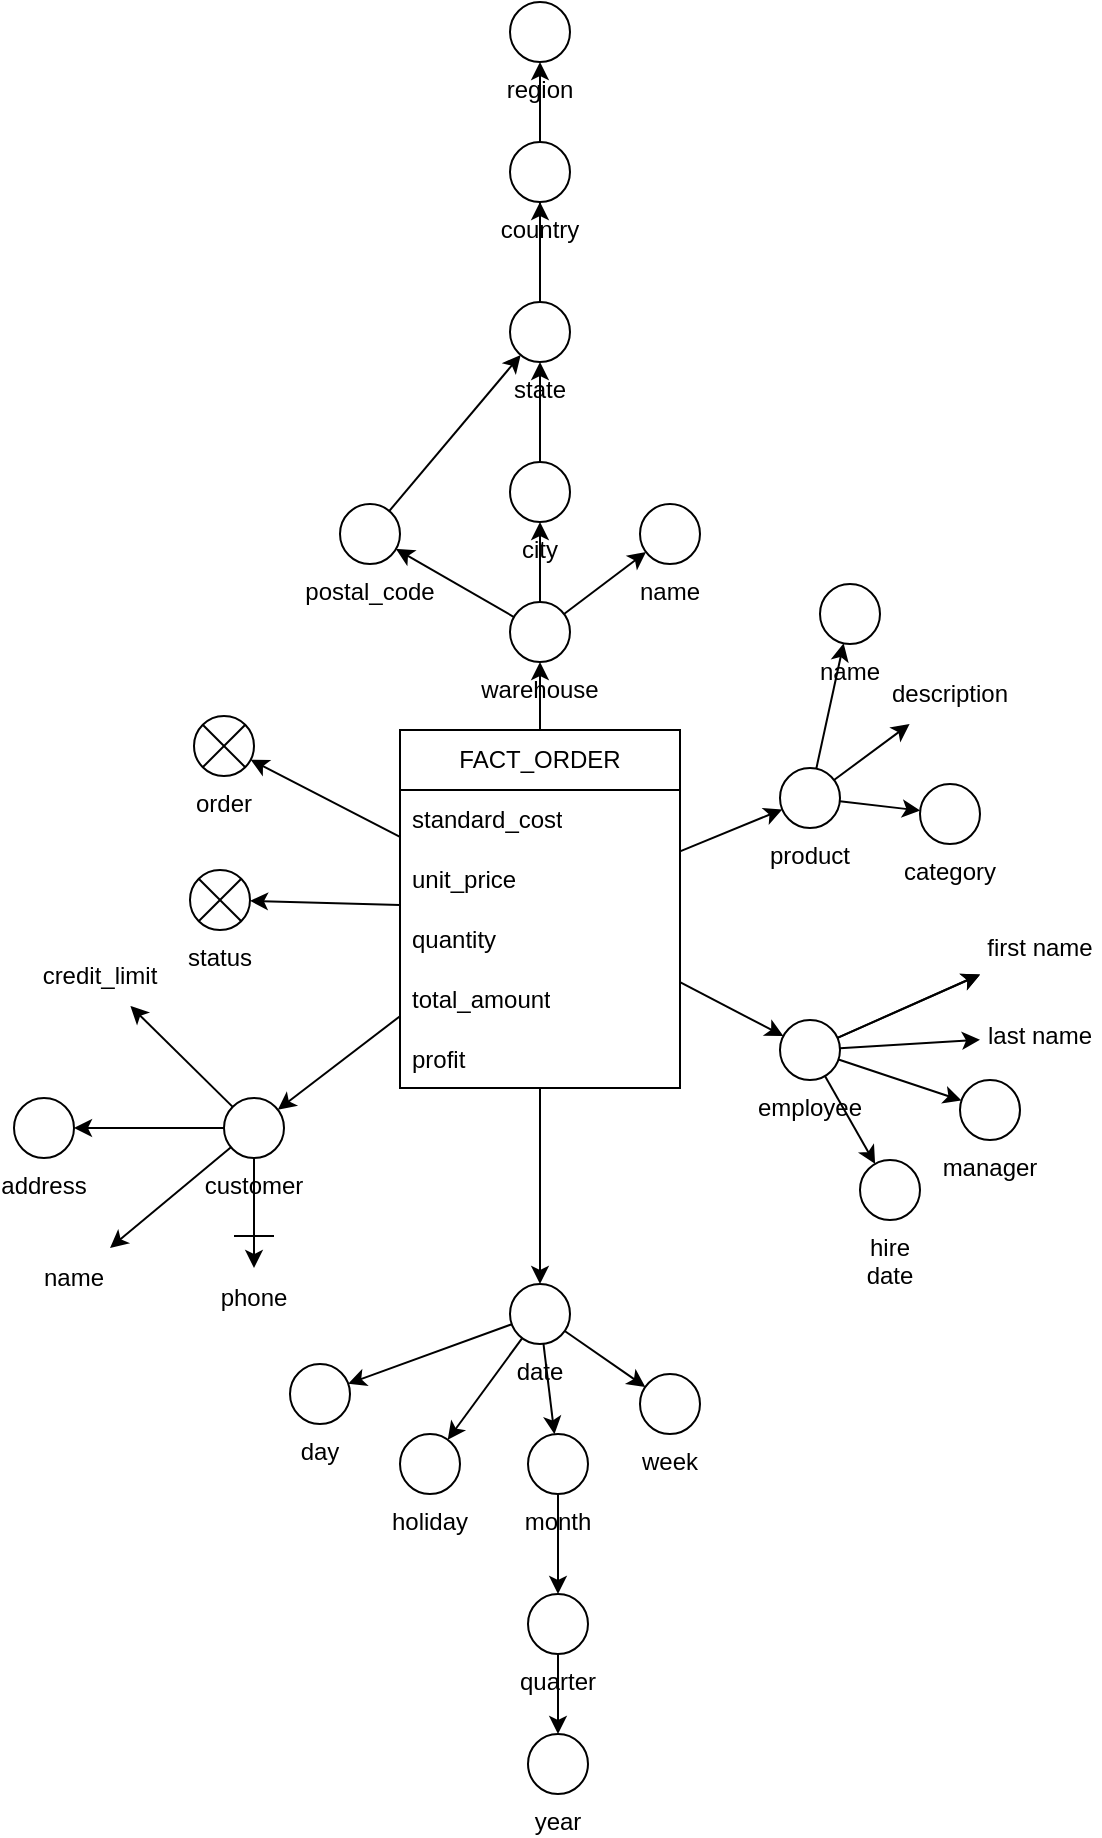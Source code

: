 <mxfile version="20.7.4" type="device" pages="4"><diagram id="fZ525zsU8lHku2e23gx0" name="ORDER_FACTS"><mxGraphModel dx="1818" dy="1073" grid="0" gridSize="10" guides="1" tooltips="1" connect="1" arrows="1" fold="1" page="1" pageScale="1" pageWidth="827" pageHeight="1169" math="0" shadow="0"><root><mxCell id="0"/><mxCell id="1" parent="0"/><mxCell id="kCiKHfgYfUaN6RclirfY-14" style="rounded=0;orthogonalLoop=1;jettySize=auto;html=1;" parent="1" source="kCiKHfgYfUaN6RclirfY-8" target="kCiKHfgYfUaN6RclirfY-12" edge="1"><mxGeometry relative="1" as="geometry"/></mxCell><mxCell id="6WT5wc-0vURUCLeDaOVr-12" style="edgeStyle=none;html=1;fontColor=#FFFF33;" parent="1" source="kCiKHfgYfUaN6RclirfY-8" target="6WT5wc-0vURUCLeDaOVr-7" edge="1"><mxGeometry relative="1" as="geometry"/></mxCell><mxCell id="jDhqt4TW9-ExgR0FoPD2-16" style="rounded=0;orthogonalLoop=1;jettySize=auto;html=1;" parent="1" source="kCiKHfgYfUaN6RclirfY-8" target="6qjix66qwmuikr4LNFUZ-4" edge="1"><mxGeometry relative="1" as="geometry"><mxPoint x="289.957" y="396.558" as="targetPoint"/></mxGeometry></mxCell><mxCell id="kCiKHfgYfUaN6RclirfY-8" value="FACT_ORDER" style="swimlane;fontStyle=0;childLayout=stackLayout;horizontal=1;startSize=30;horizontalStack=0;resizeParent=1;resizeParentMax=0;resizeLast=0;collapsible=1;marginBottom=0;whiteSpace=wrap;html=1;" parent="1" vertex="1"><mxGeometry x="350" y="383" width="140" height="179" as="geometry"/></mxCell><mxCell id="jVg0lap7aCjxCOdSCuPh-6" value="standard_cost" style="text;strokeColor=none;fillColor=none;align=left;verticalAlign=middle;spacingLeft=4;spacingRight=4;overflow=hidden;points=[[0,0.5],[1,0.5]];portConstraint=eastwest;rotatable=0;whiteSpace=wrap;html=1;" parent="kCiKHfgYfUaN6RclirfY-8" vertex="1"><mxGeometry y="30" width="140" height="30" as="geometry"/></mxCell><mxCell id="jVg0lap7aCjxCOdSCuPh-5" value="unit_price" style="text;strokeColor=none;fillColor=none;align=left;verticalAlign=middle;spacingLeft=4;spacingRight=4;overflow=hidden;points=[[0,0.5],[1,0.5]];portConstraint=eastwest;rotatable=0;whiteSpace=wrap;html=1;" parent="kCiKHfgYfUaN6RclirfY-8" vertex="1"><mxGeometry y="60" width="140" height="30" as="geometry"/></mxCell><mxCell id="2" value="quantity" style="text;strokeColor=none;fillColor=none;align=left;verticalAlign=middle;spacingLeft=4;spacingRight=4;overflow=hidden;points=[[0,0.5],[1,0.5]];portConstraint=eastwest;rotatable=0;whiteSpace=wrap;html=1;" parent="kCiKHfgYfUaN6RclirfY-8" vertex="1"><mxGeometry y="90" width="140" height="30" as="geometry"/></mxCell><mxCell id="jDhqt4TW9-ExgR0FoPD2-5" value="total_amount" style="text;strokeColor=none;fillColor=none;align=left;verticalAlign=middle;spacingLeft=4;spacingRight=4;overflow=hidden;points=[[0,0.5],[1,0.5]];portConstraint=eastwest;rotatable=0;whiteSpace=wrap;html=1;" parent="kCiKHfgYfUaN6RclirfY-8" vertex="1"><mxGeometry y="120" width="140" height="30" as="geometry"/></mxCell><mxCell id="jDhqt4TW9-ExgR0FoPD2-4" value="profit" style="text;strokeColor=none;fillColor=none;align=left;verticalAlign=middle;spacingLeft=4;spacingRight=4;overflow=hidden;points=[[0,0.5],[1,0.5]];portConstraint=eastwest;rotatable=0;whiteSpace=wrap;html=1;" parent="kCiKHfgYfUaN6RclirfY-8" vertex="1"><mxGeometry y="150" width="140" height="29" as="geometry"/></mxCell><mxCell id="kCiKHfgYfUaN6RclirfY-16" value="" style="rounded=0;orthogonalLoop=1;jettySize=auto;html=1;" parent="1" source="kCiKHfgYfUaN6RclirfY-12" target="kCiKHfgYfUaN6RclirfY-15" edge="1"><mxGeometry relative="1" as="geometry"/></mxCell><mxCell id="kCiKHfgYfUaN6RclirfY-19" style="edgeStyle=none;rounded=0;orthogonalLoop=1;jettySize=auto;html=1;" parent="1" source="kCiKHfgYfUaN6RclirfY-12" target="jVg0lap7aCjxCOdSCuPh-15" edge="1"><mxGeometry relative="1" as="geometry"><mxPoint x="626.914" y="304.634" as="targetPoint"/></mxGeometry></mxCell><mxCell id="3" style="edgeStyle=none;html=1;" parent="1" source="kCiKHfgYfUaN6RclirfY-12" target="4" edge="1"><mxGeometry relative="1" as="geometry"><mxPoint x="530" y="350" as="targetPoint"/></mxGeometry></mxCell><mxCell id="kCiKHfgYfUaN6RclirfY-12" value="product" style="ellipse;whiteSpace=wrap;html=1;aspect=fixed;labelPosition=center;verticalLabelPosition=bottom;align=center;verticalAlign=top;" parent="1" vertex="1"><mxGeometry x="540" y="402" width="30" height="30" as="geometry"/></mxCell><mxCell id="kCiKHfgYfUaN6RclirfY-15" value="category" style="ellipse;whiteSpace=wrap;html=1;aspect=fixed;labelPosition=center;verticalLabelPosition=bottom;align=center;verticalAlign=top;" parent="1" vertex="1"><mxGeometry x="610" y="410" width="30" height="30" as="geometry"/></mxCell><mxCell id="kCiKHfgYfUaN6RclirfY-24" style="edgeStyle=none;rounded=0;orthogonalLoop=1;jettySize=auto;html=1;labelBackgroundColor=none;" parent="1" source="kCiKHfgYfUaN6RclirfY-20" target="kCiKHfgYfUaN6RclirfY-23" edge="1"><mxGeometry relative="1" as="geometry"/></mxCell><mxCell id="jVg0lap7aCjxCOdSCuPh-17" value="" style="rounded=0;orthogonalLoop=1;jettySize=auto;html=1;endArrow=classic;endFill=1;startArrow=none;startFill=0;labelBackgroundColor=none;" parent="1" source="kCiKHfgYfUaN6RclirfY-20" target="jVg0lap7aCjxCOdSCuPh-22" edge="1"><mxGeometry relative="1" as="geometry"><mxPoint x="277" y="487" as="targetPoint"/></mxGeometry></mxCell><mxCell id="kCiKHfgYfUaN6RclirfY-20" value="customer" style="ellipse;whiteSpace=wrap;html=1;aspect=fixed;labelPosition=center;verticalLabelPosition=bottom;align=center;verticalAlign=top;labelBackgroundColor=none;" parent="1" vertex="1"><mxGeometry x="262" y="567" width="30" height="30" as="geometry"/></mxCell><mxCell id="kCiKHfgYfUaN6RclirfY-21" style="rounded=0;orthogonalLoop=1;jettySize=auto;html=1;" parent="1" source="kCiKHfgYfUaN6RclirfY-8" target="kCiKHfgYfUaN6RclirfY-20" edge="1"><mxGeometry relative="1" as="geometry"><mxPoint x="500" y="477" as="sourcePoint"/><mxPoint x="550" y="477" as="targetPoint"/></mxGeometry></mxCell><mxCell id="kCiKHfgYfUaN6RclirfY-23" value="address" style="ellipse;whiteSpace=wrap;html=1;aspect=fixed;labelPosition=center;verticalLabelPosition=bottom;align=center;verticalAlign=top;labelBackgroundColor=none;" parent="1" vertex="1"><mxGeometry x="157" y="567" width="30" height="30" as="geometry"/></mxCell><mxCell id="kCiKHfgYfUaN6RclirfY-28" value="" style="edgeStyle=none;rounded=0;orthogonalLoop=1;jettySize=auto;html=1;" parent="1" source="kCiKHfgYfUaN6RclirfY-25" target="kCiKHfgYfUaN6RclirfY-27" edge="1"><mxGeometry relative="1" as="geometry"/></mxCell><mxCell id="tv-IUSlmNRJrjBp0QFXY-6" value="" style="edgeStyle=none;html=1;fontColor=#FFFFFF;" parent="1" source="kCiKHfgYfUaN6RclirfY-25" target="tv-IUSlmNRJrjBp0QFXY-5" edge="1"><mxGeometry relative="1" as="geometry"/></mxCell><mxCell id="OM0KdPZbjFu7hwkOpfSF-5" value="" style="rounded=0;orthogonalLoop=1;jettySize=auto;html=1;fontColor=#000000;" parent="1" source="kCiKHfgYfUaN6RclirfY-25" target="OM0KdPZbjFu7hwkOpfSF-4" edge="1"><mxGeometry relative="1" as="geometry"/></mxCell><mxCell id="kCiKHfgYfUaN6RclirfY-25" value="warehouse" style="ellipse;whiteSpace=wrap;html=1;aspect=fixed;labelPosition=center;verticalLabelPosition=bottom;align=center;verticalAlign=top;" parent="1" vertex="1"><mxGeometry x="405" y="319" width="30" height="30" as="geometry"/></mxCell><mxCell id="kCiKHfgYfUaN6RclirfY-26" style="rounded=0;orthogonalLoop=1;jettySize=auto;html=1;" parent="1" source="kCiKHfgYfUaN6RclirfY-8" target="kCiKHfgYfUaN6RclirfY-25" edge="1"><mxGeometry relative="1" as="geometry"><mxPoint x="500" y="302" as="sourcePoint"/><mxPoint x="700" y="312" as="targetPoint"/></mxGeometry></mxCell><mxCell id="kCiKHfgYfUaN6RclirfY-30" value="" style="edgeStyle=none;rounded=0;orthogonalLoop=1;jettySize=auto;html=1;" parent="1" source="kCiKHfgYfUaN6RclirfY-27" target="kCiKHfgYfUaN6RclirfY-29" edge="1"><mxGeometry relative="1" as="geometry"/></mxCell><mxCell id="kCiKHfgYfUaN6RclirfY-27" value="city" style="ellipse;whiteSpace=wrap;html=1;aspect=fixed;labelPosition=center;verticalLabelPosition=bottom;align=center;verticalAlign=top;" parent="1" vertex="1"><mxGeometry x="405" y="249" width="30" height="30" as="geometry"/></mxCell><mxCell id="jVg0lap7aCjxCOdSCuPh-9" value="" style="edgeStyle=orthogonalEdgeStyle;rounded=0;orthogonalLoop=1;jettySize=auto;html=1;" parent="1" source="kCiKHfgYfUaN6RclirfY-29" target="jVg0lap7aCjxCOdSCuPh-8" edge="1"><mxGeometry relative="1" as="geometry"/></mxCell><mxCell id="kCiKHfgYfUaN6RclirfY-29" value="state" style="ellipse;whiteSpace=wrap;html=1;aspect=fixed;labelPosition=center;verticalLabelPosition=bottom;align=center;verticalAlign=top;" parent="1" vertex="1"><mxGeometry x="405" y="169" width="30" height="30" as="geometry"/></mxCell><mxCell id="jVg0lap7aCjxCOdSCuPh-10" value="" style="edgeStyle=orthogonalEdgeStyle;rounded=0;orthogonalLoop=1;jettySize=auto;html=1;endArrow=none;endFill=0;" parent="1" source="jVg0lap7aCjxCOdSCuPh-8" target="kCiKHfgYfUaN6RclirfY-29" edge="1"><mxGeometry relative="1" as="geometry"/></mxCell><mxCell id="jVg0lap7aCjxCOdSCuPh-12" value="" style="edgeStyle=orthogonalEdgeStyle;rounded=0;orthogonalLoop=1;jettySize=auto;html=1;" parent="1" source="jVg0lap7aCjxCOdSCuPh-8" target="jVg0lap7aCjxCOdSCuPh-11" edge="1"><mxGeometry relative="1" as="geometry"/></mxCell><mxCell id="jVg0lap7aCjxCOdSCuPh-8" value="country" style="ellipse;whiteSpace=wrap;html=1;aspect=fixed;labelPosition=center;verticalLabelPosition=bottom;align=center;verticalAlign=top;" parent="1" vertex="1"><mxGeometry x="405" y="89" width="30" height="30" as="geometry"/></mxCell><mxCell id="jVg0lap7aCjxCOdSCuPh-11" value="region" style="ellipse;whiteSpace=wrap;html=1;aspect=fixed;labelPosition=center;verticalLabelPosition=bottom;align=center;verticalAlign=top;" parent="1" vertex="1"><mxGeometry x="405" y="19" width="30" height="30" as="geometry"/></mxCell><mxCell id="jVg0lap7aCjxCOdSCuPh-15" value="description" style="text;html=1;strokeColor=none;fillColor=none;align=center;verticalAlign=middle;whiteSpace=wrap;rounded=0;labelPosition=center;verticalLabelPosition=middle;" parent="1" vertex="1"><mxGeometry x="595" y="350" width="60" height="30" as="geometry"/></mxCell><mxCell id="jVg0lap7aCjxCOdSCuPh-22" value="credit_limit" style="text;html=1;strokeColor=none;fillColor=none;align=center;verticalAlign=middle;whiteSpace=wrap;rounded=0;labelBackgroundColor=none;fontStyle=0;fontColor=#000000;" parent="1" vertex="1"><mxGeometry x="170" y="491" width="60" height="30" as="geometry"/></mxCell><mxCell id="jVg0lap7aCjxCOdSCuPh-24" value="" style="rounded=0;orthogonalLoop=1;jettySize=auto;html=1;endArrow=classic;endFill=1;startArrow=none;startFill=0;labelBackgroundColor=none;" parent="1" source="kCiKHfgYfUaN6RclirfY-20" target="jVg0lap7aCjxCOdSCuPh-25" edge="1"><mxGeometry relative="1" as="geometry"><mxPoint x="287" y="662" as="sourcePoint"/><mxPoint x="277" y="732" as="targetPoint"/></mxGeometry></mxCell><mxCell id="jVg0lap7aCjxCOdSCuPh-25" value="name" style="text;html=1;strokeColor=none;fillColor=none;align=center;verticalAlign=middle;whiteSpace=wrap;rounded=0;labelBackgroundColor=none;" parent="1" vertex="1"><mxGeometry x="157" y="642" width="60" height="30" as="geometry"/></mxCell><mxCell id="jVg0lap7aCjxCOdSCuPh-26" value="" style="rounded=0;orthogonalLoop=1;jettySize=auto;html=1;endArrow=classic;endFill=1;startArrow=none;startFill=0;labelBackgroundColor=none;" parent="1" source="kCiKHfgYfUaN6RclirfY-20" target="jVg0lap7aCjxCOdSCuPh-27" edge="1"><mxGeometry relative="1" as="geometry"><mxPoint x="327" y="597" as="sourcePoint"/><mxPoint x="337" y="742" as="targetPoint"/></mxGeometry></mxCell><mxCell id="jVg0lap7aCjxCOdSCuPh-27" value="phone" style="text;html=1;strokeColor=none;fillColor=none;align=center;verticalAlign=middle;whiteSpace=wrap;rounded=0;labelBackgroundColor=none;" parent="1" vertex="1"><mxGeometry x="247" y="652" width="60" height="30" as="geometry"/></mxCell><mxCell id="jVg0lap7aCjxCOdSCuPh-35" style="rounded=0;orthogonalLoop=1;jettySize=auto;html=1;" parent="1" source="kCiKHfgYfUaN6RclirfY-8" target="jVg0lap7aCjxCOdSCuPh-36" edge="1"><mxGeometry relative="1" as="geometry"><mxPoint x="422.925" y="547" as="sourcePoint"/></mxGeometry></mxCell><mxCell id="jVg0lap7aCjxCOdSCuPh-38" value="" style="edgeStyle=none;rounded=0;orthogonalLoop=1;jettySize=auto;html=1;labelBackgroundColor=none;startArrow=none;startFill=0;endArrow=classic;endFill=1;" parent="1" source="jVg0lap7aCjxCOdSCuPh-36" target="jVg0lap7aCjxCOdSCuPh-37" edge="1"><mxGeometry relative="1" as="geometry"/></mxCell><mxCell id="jVg0lap7aCjxCOdSCuPh-40" value="" style="edgeStyle=none;rounded=0;orthogonalLoop=1;jettySize=auto;html=1;labelBackgroundColor=none;startArrow=none;startFill=0;endArrow=classic;endFill=1;" parent="1" source="jVg0lap7aCjxCOdSCuPh-36" target="jVg0lap7aCjxCOdSCuPh-39" edge="1"><mxGeometry relative="1" as="geometry"/></mxCell><mxCell id="jVg0lap7aCjxCOdSCuPh-42" value="" style="edgeStyle=none;rounded=0;orthogonalLoop=1;jettySize=auto;html=1;labelBackgroundColor=none;startArrow=none;startFill=0;endArrow=classic;endFill=1;" parent="1" source="jVg0lap7aCjxCOdSCuPh-36" target="jVg0lap7aCjxCOdSCuPh-41" edge="1"><mxGeometry relative="1" as="geometry"/></mxCell><mxCell id="DMe8NVaou7GC5DhqJavl-2" value="" style="edgeStyle=none;html=1;" parent="1" source="jVg0lap7aCjxCOdSCuPh-36" target="DMe8NVaou7GC5DhqJavl-1" edge="1"><mxGeometry relative="1" as="geometry"/></mxCell><mxCell id="jVg0lap7aCjxCOdSCuPh-36" value="date" style="ellipse;whiteSpace=wrap;html=1;aspect=fixed;labelPosition=center;verticalLabelPosition=bottom;align=center;verticalAlign=top;" parent="1" vertex="1"><mxGeometry x="405" y="660" width="30" height="30" as="geometry"/></mxCell><mxCell id="jVg0lap7aCjxCOdSCuPh-37" value="day" style="ellipse;whiteSpace=wrap;html=1;aspect=fixed;labelPosition=center;verticalLabelPosition=bottom;align=center;verticalAlign=top;" parent="1" vertex="1"><mxGeometry x="295" y="700" width="30" height="30" as="geometry"/></mxCell><mxCell id="jVg0lap7aCjxCOdSCuPh-39" value="week" style="ellipse;whiteSpace=wrap;html=1;aspect=fixed;labelPosition=center;verticalLabelPosition=bottom;align=center;verticalAlign=top;" parent="1" vertex="1"><mxGeometry x="470" y="705" width="30" height="30" as="geometry"/></mxCell><mxCell id="jVg0lap7aCjxCOdSCuPh-44" value="" style="edgeStyle=none;rounded=0;orthogonalLoop=1;jettySize=auto;html=1;labelBackgroundColor=none;startArrow=none;startFill=0;endArrow=classic;endFill=1;" parent="1" source="jVg0lap7aCjxCOdSCuPh-41" target="jVg0lap7aCjxCOdSCuPh-43" edge="1"><mxGeometry relative="1" as="geometry"/></mxCell><mxCell id="jVg0lap7aCjxCOdSCuPh-41" value="month" style="ellipse;whiteSpace=wrap;html=1;aspect=fixed;labelPosition=center;verticalLabelPosition=bottom;align=center;verticalAlign=top;" parent="1" vertex="1"><mxGeometry x="414" y="735" width="30" height="30" as="geometry"/></mxCell><mxCell id="jVg0lap7aCjxCOdSCuPh-46" value="" style="edgeStyle=none;rounded=0;orthogonalLoop=1;jettySize=auto;html=1;labelBackgroundColor=none;startArrow=none;startFill=0;endArrow=classic;endFill=1;" parent="1" source="jVg0lap7aCjxCOdSCuPh-43" target="jVg0lap7aCjxCOdSCuPh-45" edge="1"><mxGeometry relative="1" as="geometry"/></mxCell><mxCell id="jVg0lap7aCjxCOdSCuPh-43" value="quarter" style="ellipse;whiteSpace=wrap;html=1;aspect=fixed;labelPosition=center;verticalLabelPosition=bottom;align=center;verticalAlign=top;" parent="1" vertex="1"><mxGeometry x="414" y="815" width="30" height="30" as="geometry"/></mxCell><mxCell id="jVg0lap7aCjxCOdSCuPh-45" value="year" style="ellipse;whiteSpace=wrap;html=1;aspect=fixed;labelPosition=center;verticalLabelPosition=bottom;align=center;verticalAlign=top;" parent="1" vertex="1"><mxGeometry x="414" y="885" width="30" height="30" as="geometry"/></mxCell><mxCell id="DMe8NVaou7GC5DhqJavl-1" value="holiday" style="ellipse;whiteSpace=wrap;html=1;aspect=fixed;labelPosition=center;verticalLabelPosition=bottom;align=center;verticalAlign=top;" parent="1" vertex="1"><mxGeometry x="350" y="735" width="30" height="30" as="geometry"/></mxCell><mxCell id="6WT5wc-0vURUCLeDaOVr-2" value="" style="edgeStyle=none;html=1;fontColor=#FFFF33;" parent="1" source="6WT5wc-0vURUCLeDaOVr-7" target="6WT5wc-0vURUCLeDaOVr-8" edge="1"><mxGeometry relative="1" as="geometry"><mxPoint x="640.955" y="498.267" as="targetPoint"/></mxGeometry></mxCell><mxCell id="6WT5wc-0vURUCLeDaOVr-3" value="" style="edgeStyle=none;html=1;fontColor=#FFFF33;" parent="1" source="6WT5wc-0vURUCLeDaOVr-7" target="6WT5wc-0vURUCLeDaOVr-8" edge="1"><mxGeometry relative="1" as="geometry"/></mxCell><mxCell id="6WT5wc-0vURUCLeDaOVr-4" style="edgeStyle=none;html=1;fontColor=#FFFF33;" parent="1" source="6WT5wc-0vURUCLeDaOVr-7" target="6WT5wc-0vURUCLeDaOVr-9" edge="1"><mxGeometry relative="1" as="geometry"/></mxCell><mxCell id="6WT5wc-0vURUCLeDaOVr-5" value="" style="edgeStyle=none;html=1;fontColor=#FFFF33;" parent="1" source="6WT5wc-0vURUCLeDaOVr-7" target="6WT5wc-0vURUCLeDaOVr-10" edge="1"><mxGeometry relative="1" as="geometry"/></mxCell><mxCell id="6WT5wc-0vURUCLeDaOVr-6" value="" style="edgeStyle=none;html=1;fontColor=#FFFF33;" parent="1" source="6WT5wc-0vURUCLeDaOVr-7" target="6WT5wc-0vURUCLeDaOVr-11" edge="1"><mxGeometry relative="1" as="geometry"/></mxCell><mxCell id="6WT5wc-0vURUCLeDaOVr-7" value="employee" style="ellipse;whiteSpace=wrap;html=1;aspect=fixed;labelPosition=center;verticalLabelPosition=bottom;align=center;verticalAlign=top;" parent="1" vertex="1"><mxGeometry x="540" y="528" width="30" height="30" as="geometry"/></mxCell><mxCell id="6WT5wc-0vURUCLeDaOVr-8" value="first name" style="text;html=1;strokeColor=none;fillColor=none;align=center;verticalAlign=middle;whiteSpace=wrap;rounded=0;labelBackgroundColor=none;" parent="1" vertex="1"><mxGeometry x="640" y="477" width="60" height="30" as="geometry"/></mxCell><mxCell id="6WT5wc-0vURUCLeDaOVr-9" value="last name" style="text;html=1;strokeColor=none;fillColor=none;align=center;verticalAlign=middle;whiteSpace=wrap;rounded=0;labelBackgroundColor=none;" parent="1" vertex="1"><mxGeometry x="640" y="521" width="60" height="30" as="geometry"/></mxCell><mxCell id="6WT5wc-0vURUCLeDaOVr-10" value="hire date" style="ellipse;whiteSpace=wrap;html=1;aspect=fixed;labelPosition=center;verticalLabelPosition=bottom;align=center;verticalAlign=top;" parent="1" vertex="1"><mxGeometry x="580" y="598" width="30" height="30" as="geometry"/></mxCell><mxCell id="6WT5wc-0vURUCLeDaOVr-11" value="manager" style="ellipse;whiteSpace=wrap;html=1;aspect=fixed;labelPosition=center;verticalLabelPosition=bottom;align=center;verticalAlign=top;" parent="1" vertex="1"><mxGeometry x="630" y="558" width="30" height="30" as="geometry"/></mxCell><mxCell id="4" value="name" style="ellipse;whiteSpace=wrap;html=1;aspect=fixed;labelPosition=center;verticalLabelPosition=bottom;align=center;verticalAlign=top;" parent="1" vertex="1"><mxGeometry x="560" y="310" width="30" height="30" as="geometry"/></mxCell><mxCell id="tv-IUSlmNRJrjBp0QFXY-5" value="name" style="ellipse;whiteSpace=wrap;html=1;aspect=fixed;labelPosition=center;verticalLabelPosition=bottom;align=center;verticalAlign=top;" parent="1" vertex="1"><mxGeometry x="470" y="270" width="30" height="30" as="geometry"/></mxCell><mxCell id="OM0KdPZbjFu7hwkOpfSF-6" style="edgeStyle=none;rounded=0;orthogonalLoop=1;jettySize=auto;html=1;fontColor=#000000;" parent="1" source="OM0KdPZbjFu7hwkOpfSF-4" target="kCiKHfgYfUaN6RclirfY-29" edge="1"><mxGeometry relative="1" as="geometry"/></mxCell><mxCell id="OM0KdPZbjFu7hwkOpfSF-4" value="postal_code" style="ellipse;whiteSpace=wrap;html=1;aspect=fixed;labelPosition=center;verticalLabelPosition=bottom;align=center;verticalAlign=top;" parent="1" vertex="1"><mxGeometry x="320" y="270" width="30" height="30" as="geometry"/></mxCell><mxCell id="SdWjAgkBPctbadWdQZfF-4" value="" style="endArrow=none;html=1;rounded=0;fontColor=#000000;" parent="1" edge="1"><mxGeometry width="50" height="50" relative="1" as="geometry"><mxPoint x="287" y="636" as="sourcePoint"/><mxPoint x="267" y="636" as="targetPoint"/><Array as="points"><mxPoint x="277" y="636"/></Array></mxGeometry></mxCell><mxCell id="jDhqt4TW9-ExgR0FoPD2-18" value="" style="edgeStyle=none;rounded=0;orthogonalLoop=1;jettySize=auto;html=1;" parent="1" source="kCiKHfgYfUaN6RclirfY-8" target="6qjix66qwmuikr4LNFUZ-8" edge="1"><mxGeometry relative="1" as="geometry"><mxPoint x="276.999" y="472.319" as="targetPoint"/></mxGeometry></mxCell><mxCell id="6qjix66qwmuikr4LNFUZ-4" value="order" style="shape=sumEllipse;perimeter=ellipsePerimeter;whiteSpace=wrap;html=1;backgroundOutline=1;labelPosition=center;verticalLabelPosition=bottom;align=center;verticalAlign=top;" parent="1" vertex="1"><mxGeometry x="247" y="376" width="30" height="30" as="geometry"/></mxCell><mxCell id="6qjix66qwmuikr4LNFUZ-8" value="status" style="shape=sumEllipse;perimeter=ellipsePerimeter;whiteSpace=wrap;html=1;backgroundOutline=1;labelPosition=center;verticalLabelPosition=bottom;align=center;verticalAlign=top;" parent="1" vertex="1"><mxGeometry x="245" y="453" width="30" height="30" as="geometry"/></mxCell></root></mxGraphModel></diagram><diagram id="wOUhs14TMMU1IPU7U496" name="ORDER_PAYMENTS_FACTS"><mxGraphModel dx="1818" dy="1073" grid="0" gridSize="10" guides="1" tooltips="1" connect="1" arrows="1" fold="1" page="1" pageScale="1" pageWidth="827" pageHeight="1169" math="0" shadow="0"><root><mxCell id="p4ujnXpGSEVUwaCQQYuc-0"/><mxCell id="p4ujnXpGSEVUwaCQQYuc-1" parent="p4ujnXpGSEVUwaCQQYuc-0"/><mxCell id="CAN6pLAMEYEkFrUqCuGy-0" style="rounded=0;orthogonalLoop=1;jettySize=auto;html=1;" parent="p4ujnXpGSEVUwaCQQYuc-1" source="CAN6pLAMEYEkFrUqCuGy-1" target="uVrv_TG71zeJOSJW_wxn-2" edge="1"><mxGeometry relative="1" as="geometry"><mxPoint x="492.703" y="415.589" as="targetPoint"/></mxGeometry></mxCell><mxCell id="uVrv_TG71zeJOSJW_wxn-3" value="limit_payment_date" style="edgeStyle=orthogonalEdgeStyle;rounded=0;orthogonalLoop=1;jettySize=auto;html=1;fontColor=#000000;curved=1;" parent="p4ujnXpGSEVUwaCQQYuc-1" source="CAN6pLAMEYEkFrUqCuGy-1" target="CAN6pLAMEYEkFrUqCuGy-37" edge="1"><mxGeometry x="-0.197" y="-2" relative="1" as="geometry"><mxPoint x="408" y="541" as="sourcePoint"/><mxPoint x="367.026" y="675.034" as="targetPoint"/><Array as="points"><mxPoint x="435" y="715"/></Array><mxPoint as="offset"/></mxGeometry></mxCell><mxCell id="suiRCRNmJzAnexSupyft-0" value="order_date" style="edgeStyle=orthogonalEdgeStyle;curved=1;rounded=0;orthogonalLoop=1;jettySize=auto;html=1;" parent="p4ujnXpGSEVUwaCQQYuc-1" source="CAN6pLAMEYEkFrUqCuGy-1" target="CAN6pLAMEYEkFrUqCuGy-37" edge="1"><mxGeometry x="-0.38" relative="1" as="geometry"><mxPoint x="355" y="682" as="targetPoint"/><mxPoint as="offset"/></mxGeometry></mxCell><mxCell id="CAN6pLAMEYEkFrUqCuGy-1" value="FACTS_ORDER_PAYMENTS" style="swimlane;fontStyle=0;childLayout=stackLayout;horizontal=1;startSize=30;horizontalStack=0;resizeParent=1;resizeParentMax=0;resizeLast=0;collapsible=1;marginBottom=0;whiteSpace=wrap;html=1;" parent="p4ujnXpGSEVUwaCQQYuc-1" vertex="1"><mxGeometry x="270" y="392" width="170" height="150" as="geometry"/></mxCell><mxCell id="wfnByA8aGH615nHkubjn-0" value="payment_id" style="text;strokeColor=none;fillColor=none;align=left;verticalAlign=middle;spacingLeft=4;spacingRight=4;overflow=hidden;points=[[0,0.5],[1,0.5]];portConstraint=eastwest;rotatable=0;whiteSpace=wrap;html=1;" parent="CAN6pLAMEYEkFrUqCuGy-1" vertex="1"><mxGeometry y="30" width="170" height="30" as="geometry"/></mxCell><mxCell id="2wfSpvKfuecPcaRqFWHM-2" value="value" style="text;strokeColor=none;fillColor=none;align=left;verticalAlign=middle;spacingLeft=4;spacingRight=4;overflow=hidden;points=[[0,0.5],[1,0.5]];portConstraint=eastwest;rotatable=0;whiteSpace=wrap;html=1;" parent="CAN6pLAMEYEkFrUqCuGy-1" vertex="1"><mxGeometry y="60" width="170" height="30" as="geometry"/></mxCell><mxCell id="37ksdMhWNi0KTMLA7HxG-0" value="paid_amount" style="text;strokeColor=none;fillColor=none;align=left;verticalAlign=middle;spacingLeft=4;spacingRight=4;overflow=hidden;points=[[0,0.5],[1,0.5]];portConstraint=eastwest;rotatable=0;whiteSpace=wrap;html=1;" parent="CAN6pLAMEYEkFrUqCuGy-1" vertex="1"><mxGeometry y="90" width="170" height="30" as="geometry"/></mxCell><mxCell id="37ksdMhWNi0KTMLA7HxG-1" value="payment_order_completed" style="text;strokeColor=none;fillColor=none;align=left;verticalAlign=middle;spacingLeft=4;spacingRight=4;overflow=hidden;points=[[0,0.5],[1,0.5]];portConstraint=eastwest;rotatable=0;whiteSpace=wrap;html=1;" parent="CAN6pLAMEYEkFrUqCuGy-1" vertex="1"><mxGeometry y="120" width="170" height="30" as="geometry"/></mxCell><mxCell id="CAN6pLAMEYEkFrUqCuGy-10" style="edgeStyle=none;rounded=0;orthogonalLoop=1;jettySize=auto;html=1;labelBackgroundColor=none;" parent="p4ujnXpGSEVUwaCQQYuc-1" source="CAN6pLAMEYEkFrUqCuGy-12" target="CAN6pLAMEYEkFrUqCuGy-14" edge="1"><mxGeometry relative="1" as="geometry"/></mxCell><mxCell id="CAN6pLAMEYEkFrUqCuGy-11" value="" style="rounded=0;orthogonalLoop=1;jettySize=auto;html=1;endArrow=classic;endFill=1;startArrow=none;startFill=0;labelBackgroundColor=none;" parent="p4ujnXpGSEVUwaCQQYuc-1" source="CAN6pLAMEYEkFrUqCuGy-12" target="CAN6pLAMEYEkFrUqCuGy-27" edge="1"><mxGeometry relative="1" as="geometry"><mxPoint x="200" y="372" as="targetPoint"/></mxGeometry></mxCell><mxCell id="CAN6pLAMEYEkFrUqCuGy-12" value="customer" style="ellipse;whiteSpace=wrap;html=1;aspect=fixed;labelPosition=center;verticalLabelPosition=bottom;align=center;verticalAlign=top;labelBackgroundColor=none;" parent="p4ujnXpGSEVUwaCQQYuc-1" vertex="1"><mxGeometry x="185" y="452" width="30" height="30" as="geometry"/></mxCell><mxCell id="CAN6pLAMEYEkFrUqCuGy-13" style="rounded=0;orthogonalLoop=1;jettySize=auto;html=1;" parent="p4ujnXpGSEVUwaCQQYuc-1" source="CAN6pLAMEYEkFrUqCuGy-1" target="CAN6pLAMEYEkFrUqCuGy-12" edge="1"><mxGeometry relative="1" as="geometry"><mxPoint x="420" y="477" as="sourcePoint"/><mxPoint x="470" y="477" as="targetPoint"/></mxGeometry></mxCell><mxCell id="CAN6pLAMEYEkFrUqCuGy-14" value="address" style="ellipse;whiteSpace=wrap;html=1;aspect=fixed;labelPosition=center;verticalLabelPosition=bottom;align=center;verticalAlign=top;labelBackgroundColor=none;" parent="p4ujnXpGSEVUwaCQQYuc-1" vertex="1"><mxGeometry x="80" y="452" width="30" height="30" as="geometry"/></mxCell><mxCell id="CAN6pLAMEYEkFrUqCuGy-17" style="rounded=0;orthogonalLoop=1;jettySize=auto;html=1;" parent="p4ujnXpGSEVUwaCQQYuc-1" source="CAN6pLAMEYEkFrUqCuGy-1" target="gv5Vg9jjQ15je1S__7SJ-0" edge="1"><mxGeometry relative="1" as="geometry"><mxPoint x="420" y="302" as="sourcePoint"/><mxPoint x="355" y="348" as="targetPoint"/></mxGeometry></mxCell><mxCell id="CAN6pLAMEYEkFrUqCuGy-27" value="credit_limit" style="text;html=1;strokeColor=none;fillColor=none;align=center;verticalAlign=middle;whiteSpace=wrap;rounded=0;labelBackgroundColor=none;" parent="p4ujnXpGSEVUwaCQQYuc-1" vertex="1"><mxGeometry x="110" y="367" width="60" height="30" as="geometry"/></mxCell><mxCell id="CAN6pLAMEYEkFrUqCuGy-28" value="" style="rounded=0;orthogonalLoop=1;jettySize=auto;html=1;endArrow=classic;endFill=1;startArrow=none;startFill=0;labelBackgroundColor=none;" parent="p4ujnXpGSEVUwaCQQYuc-1" source="CAN6pLAMEYEkFrUqCuGy-12" target="CAN6pLAMEYEkFrUqCuGy-29" edge="1"><mxGeometry relative="1" as="geometry"><mxPoint x="210" y="547" as="sourcePoint"/><mxPoint x="200" y="617" as="targetPoint"/></mxGeometry></mxCell><mxCell id="CAN6pLAMEYEkFrUqCuGy-29" value="name" style="text;html=1;strokeColor=none;fillColor=none;align=center;verticalAlign=middle;whiteSpace=wrap;rounded=0;labelBackgroundColor=none;" parent="p4ujnXpGSEVUwaCQQYuc-1" vertex="1"><mxGeometry x="80" y="527" width="60" height="30" as="geometry"/></mxCell><mxCell id="CAN6pLAMEYEkFrUqCuGy-30" value="" style="rounded=0;orthogonalLoop=1;jettySize=auto;html=1;endArrow=classic;endFill=1;startArrow=none;startFill=0;labelBackgroundColor=none;" parent="p4ujnXpGSEVUwaCQQYuc-1" source="CAN6pLAMEYEkFrUqCuGy-12" target="CAN6pLAMEYEkFrUqCuGy-31" edge="1"><mxGeometry relative="1" as="geometry"><mxPoint x="250" y="482" as="sourcePoint"/><mxPoint x="260" y="627" as="targetPoint"/></mxGeometry></mxCell><mxCell id="CAN6pLAMEYEkFrUqCuGy-31" value="phone" style="text;html=1;strokeColor=none;fillColor=none;align=center;verticalAlign=middle;whiteSpace=wrap;rounded=0;labelBackgroundColor=none;" parent="p4ujnXpGSEVUwaCQQYuc-1" vertex="1"><mxGeometry x="170" y="537" width="60" height="30" as="geometry"/></mxCell><mxCell id="CAN6pLAMEYEkFrUqCuGy-33" value="" style="edgeStyle=none;rounded=0;orthogonalLoop=1;jettySize=auto;html=1;labelBackgroundColor=none;startArrow=none;startFill=0;endArrow=classic;endFill=1;" parent="p4ujnXpGSEVUwaCQQYuc-1" source="CAN6pLAMEYEkFrUqCuGy-37" target="CAN6pLAMEYEkFrUqCuGy-38" edge="1"><mxGeometry relative="1" as="geometry"/></mxCell><mxCell id="CAN6pLAMEYEkFrUqCuGy-34" value="" style="edgeStyle=none;rounded=0;orthogonalLoop=1;jettySize=auto;html=1;labelBackgroundColor=none;startArrow=none;startFill=0;endArrow=classic;endFill=1;" parent="p4ujnXpGSEVUwaCQQYuc-1" source="CAN6pLAMEYEkFrUqCuGy-37" target="CAN6pLAMEYEkFrUqCuGy-39" edge="1"><mxGeometry relative="1" as="geometry"/></mxCell><mxCell id="CAN6pLAMEYEkFrUqCuGy-35" value="" style="edgeStyle=none;rounded=0;orthogonalLoop=1;jettySize=auto;html=1;labelBackgroundColor=none;startArrow=none;startFill=0;endArrow=classic;endFill=1;" parent="p4ujnXpGSEVUwaCQQYuc-1" source="CAN6pLAMEYEkFrUqCuGy-37" target="CAN6pLAMEYEkFrUqCuGy-41" edge="1"><mxGeometry relative="1" as="geometry"/></mxCell><mxCell id="CAN6pLAMEYEkFrUqCuGy-36" value="" style="edgeStyle=none;html=1;" parent="p4ujnXpGSEVUwaCQQYuc-1" source="CAN6pLAMEYEkFrUqCuGy-37" target="CAN6pLAMEYEkFrUqCuGy-45" edge="1"><mxGeometry relative="1" as="geometry"/></mxCell><mxCell id="CAN6pLAMEYEkFrUqCuGy-37" value="date" style="ellipse;whiteSpace=wrap;html=1;aspect=fixed;labelPosition=center;verticalLabelPosition=bottom;align=center;verticalAlign=top;" parent="p4ujnXpGSEVUwaCQQYuc-1" vertex="1"><mxGeometry x="340" y="703" width="30" height="30" as="geometry"/></mxCell><mxCell id="CAN6pLAMEYEkFrUqCuGy-38" value="day" style="ellipse;whiteSpace=wrap;html=1;aspect=fixed;labelPosition=center;verticalLabelPosition=bottom;align=center;verticalAlign=top;" parent="p4ujnXpGSEVUwaCQQYuc-1" vertex="1"><mxGeometry x="230" y="755" width="30" height="30" as="geometry"/></mxCell><mxCell id="CAN6pLAMEYEkFrUqCuGy-39" value="week" style="ellipse;whiteSpace=wrap;html=1;aspect=fixed;labelPosition=center;verticalLabelPosition=bottom;align=center;verticalAlign=top;" parent="p4ujnXpGSEVUwaCQQYuc-1" vertex="1"><mxGeometry x="435" y="745" width="30" height="30" as="geometry"/></mxCell><mxCell id="CAN6pLAMEYEkFrUqCuGy-40" value="" style="edgeStyle=none;rounded=0;orthogonalLoop=1;jettySize=auto;html=1;labelBackgroundColor=none;startArrow=none;startFill=0;endArrow=classic;endFill=1;" parent="p4ujnXpGSEVUwaCQQYuc-1" source="CAN6pLAMEYEkFrUqCuGy-41" target="CAN6pLAMEYEkFrUqCuGy-43" edge="1"><mxGeometry relative="1" as="geometry"/></mxCell><mxCell id="CAN6pLAMEYEkFrUqCuGy-41" value="month" style="ellipse;whiteSpace=wrap;html=1;aspect=fixed;labelPosition=center;verticalLabelPosition=bottom;align=center;verticalAlign=top;" parent="p4ujnXpGSEVUwaCQQYuc-1" vertex="1"><mxGeometry x="375" y="785" width="30" height="30" as="geometry"/></mxCell><mxCell id="CAN6pLAMEYEkFrUqCuGy-42" value="" style="edgeStyle=none;rounded=0;orthogonalLoop=1;jettySize=auto;html=1;labelBackgroundColor=none;startArrow=none;startFill=0;endArrow=classic;endFill=1;" parent="p4ujnXpGSEVUwaCQQYuc-1" source="CAN6pLAMEYEkFrUqCuGy-43" target="CAN6pLAMEYEkFrUqCuGy-44" edge="1"><mxGeometry relative="1" as="geometry"/></mxCell><mxCell id="CAN6pLAMEYEkFrUqCuGy-43" value="quarter" style="ellipse;whiteSpace=wrap;html=1;aspect=fixed;labelPosition=center;verticalLabelPosition=bottom;align=center;verticalAlign=top;" parent="p4ujnXpGSEVUwaCQQYuc-1" vertex="1"><mxGeometry x="375" y="865" width="30" height="30" as="geometry"/></mxCell><mxCell id="CAN6pLAMEYEkFrUqCuGy-44" value="year" style="ellipse;whiteSpace=wrap;html=1;aspect=fixed;labelPosition=center;verticalLabelPosition=bottom;align=center;verticalAlign=top;" parent="p4ujnXpGSEVUwaCQQYuc-1" vertex="1"><mxGeometry x="375" y="935" width="30" height="30" as="geometry"/></mxCell><mxCell id="CAN6pLAMEYEkFrUqCuGy-45" value="holiday" style="ellipse;whiteSpace=wrap;html=1;aspect=fixed;labelPosition=center;verticalLabelPosition=bottom;align=center;verticalAlign=top;" parent="p4ujnXpGSEVUwaCQQYuc-1" vertex="1"><mxGeometry x="285" y="790" width="30" height="30" as="geometry"/></mxCell><mxCell id="rrpFaihSFmPlrc7FySKM-7" style="rounded=0;orthogonalLoop=1;jettySize=auto;html=1;" parent="p4ujnXpGSEVUwaCQQYuc-1" source="CAN6pLAMEYEkFrUqCuGy-1" target="rrpFaihSFmPlrc7FySKM-8" edge="1"><mxGeometry relative="1" as="geometry"><mxPoint x="450" y="443" as="sourcePoint"/></mxGeometry></mxCell><mxCell id="R-U1owdy4f3d5yt5CvEW-2" value="" style="edgeStyle=none;html=1;fontColor=#FFFF33;" parent="p4ujnXpGSEVUwaCQQYuc-1" source="rrpFaihSFmPlrc7FySKM-8" target="R-U1owdy4f3d5yt5CvEW-7" edge="1"><mxGeometry relative="1" as="geometry"><mxPoint x="570.955" y="497.267" as="targetPoint"/></mxGeometry></mxCell><mxCell id="R-U1owdy4f3d5yt5CvEW-8" value="" style="edgeStyle=none;html=1;fontColor=#FFFF33;" parent="p4ujnXpGSEVUwaCQQYuc-1" source="rrpFaihSFmPlrc7FySKM-8" target="R-U1owdy4f3d5yt5CvEW-7" edge="1"><mxGeometry relative="1" as="geometry"/></mxCell><mxCell id="R-U1owdy4f3d5yt5CvEW-10" style="edgeStyle=none;html=1;fontColor=#FFFF33;" parent="p4ujnXpGSEVUwaCQQYuc-1" source="rrpFaihSFmPlrc7FySKM-8" target="R-U1owdy4f3d5yt5CvEW-9" edge="1"><mxGeometry relative="1" as="geometry"/></mxCell><mxCell id="R-U1owdy4f3d5yt5CvEW-16" value="" style="edgeStyle=none;html=1;fontColor=#FFFF33;" parent="p4ujnXpGSEVUwaCQQYuc-1" source="rrpFaihSFmPlrc7FySKM-8" target="R-U1owdy4f3d5yt5CvEW-15" edge="1"><mxGeometry relative="1" as="geometry"/></mxCell><mxCell id="R-U1owdy4f3d5yt5CvEW-19" value="" style="edgeStyle=none;html=1;fontColor=#FFFF33;" parent="p4ujnXpGSEVUwaCQQYuc-1" source="rrpFaihSFmPlrc7FySKM-8" target="R-U1owdy4f3d5yt5CvEW-18" edge="1"><mxGeometry relative="1" as="geometry"/></mxCell><mxCell id="rrpFaihSFmPlrc7FySKM-8" value="employee" style="ellipse;whiteSpace=wrap;html=1;aspect=fixed;labelPosition=center;verticalLabelPosition=top;align=center;verticalAlign=bottom;" parent="p4ujnXpGSEVUwaCQQYuc-1" vertex="1"><mxGeometry x="490" y="507" width="30" height="30" as="geometry"/></mxCell><mxCell id="R-U1owdy4f3d5yt5CvEW-7" value="first name" style="text;html=1;strokeColor=none;fillColor=none;align=center;verticalAlign=middle;whiteSpace=wrap;rounded=0;labelBackgroundColor=none;" parent="p4ujnXpGSEVUwaCQQYuc-1" vertex="1"><mxGeometry x="570" y="460" width="60" height="30" as="geometry"/></mxCell><mxCell id="R-U1owdy4f3d5yt5CvEW-9" value="last name" style="text;html=1;strokeColor=none;fillColor=none;align=center;verticalAlign=middle;whiteSpace=wrap;rounded=0;labelBackgroundColor=none;" parent="p4ujnXpGSEVUwaCQQYuc-1" vertex="1"><mxGeometry x="570" y="520" width="60" height="30" as="geometry"/></mxCell><mxCell id="R-U1owdy4f3d5yt5CvEW-15" value="hire date" style="ellipse;whiteSpace=wrap;html=1;aspect=fixed;labelPosition=center;verticalLabelPosition=bottom;align=center;verticalAlign=top;" parent="p4ujnXpGSEVUwaCQQYuc-1" vertex="1"><mxGeometry x="510" y="597" width="30" height="30" as="geometry"/></mxCell><mxCell id="R-U1owdy4f3d5yt5CvEW-18" value="manager" style="ellipse;whiteSpace=wrap;html=1;aspect=fixed;labelPosition=center;verticalLabelPosition=bottom;align=center;verticalAlign=top;" parent="p4ujnXpGSEVUwaCQQYuc-1" vertex="1"><mxGeometry x="560" y="557" width="30" height="30" as="geometry"/></mxCell><mxCell id="gv5Vg9jjQ15je1S__7SJ-0" value="payment_method" style="shape=sumEllipse;perimeter=ellipsePerimeter;whiteSpace=wrap;html=1;backgroundOutline=1;labelPosition=center;verticalLabelPosition=top;align=center;verticalAlign=bottom;" parent="p4ujnXpGSEVUwaCQQYuc-1" vertex="1"><mxGeometry x="340" y="328" width="30" height="30" as="geometry"/></mxCell><mxCell id="uVrv_TG71zeJOSJW_wxn-2" value="order_id" style="shape=sumEllipse;perimeter=ellipsePerimeter;whiteSpace=wrap;html=1;backgroundOutline=1;fontColor=#000000;labelPosition=center;verticalLabelPosition=bottom;align=center;verticalAlign=top;" parent="p4ujnXpGSEVUwaCQQYuc-1" vertex="1"><mxGeometry x="495" y="392" width="30" height="30" as="geometry"/></mxCell><mxCell id="FIj-GmYT4zl-ff8zoK7J-0" value="payment_date" style="edgeStyle=orthogonalEdgeStyle;rounded=0;orthogonalLoop=1;jettySize=auto;html=1;fontColor=#000000;curved=1;" parent="p4ujnXpGSEVUwaCQQYuc-1" source="CAN6pLAMEYEkFrUqCuGy-1" target="CAN6pLAMEYEkFrUqCuGy-37" edge="1"><mxGeometry x="-0.173" relative="1" as="geometry"><mxPoint x="418" y="552" as="sourcePoint"/><mxPoint x="380" y="695" as="targetPoint"/><Array as="points"><mxPoint x="280" y="716"/></Array><mxPoint as="offset"/></mxGeometry></mxCell><mxCell id="6tJcoU5kXXOuaabGrk3R-2" value="" style="ellipse;whiteSpace=wrap;html=1;aspect=fixed;labelPosition=center;verticalLabelPosition=bottom;align=center;verticalAlign=top;" parent="p4ujnXpGSEVUwaCQQYuc-1" vertex="1"><mxGeometry x="349.75" y="712.75" width="10.5" height="10.5" as="geometry"/></mxCell></root></mxGraphModel></diagram><diagram name="SHIPPMENT_FACT" id="u6Jo8t5nnFwxSe3Ug8no"><mxGraphModel dx="1818" dy="1073" grid="0" gridSize="10" guides="1" tooltips="1" connect="1" arrows="1" fold="1" page="1" pageScale="1" pageWidth="827" pageHeight="1169" math="0" shadow="0"><root><mxCell id="7ICfjTLoM7qgfO1rEHfn-0"/><mxCell id="7ICfjTLoM7qgfO1rEHfn-1" parent="7ICfjTLoM7qgfO1rEHfn-0"/><mxCell id="7ICfjTLoM7qgfO1rEHfn-3" value="FACT_SHIPMENT" style="swimlane;fontStyle=0;childLayout=stackLayout;horizontal=1;startSize=30;horizontalStack=0;resizeParent=1;resizeParentMax=0;resizeLast=0;collapsible=1;marginBottom=0;whiteSpace=wrap;html=1;" parent="7ICfjTLoM7qgfO1rEHfn-1" vertex="1"><mxGeometry x="270" y="407" width="170" height="120" as="geometry"/></mxCell><mxCell id="GlSR4KCh6MJFnsvrZ7Uh-0" value="was_fully_paid" style="text;strokeColor=none;fillColor=none;align=left;verticalAlign=middle;spacingLeft=4;spacingRight=4;overflow=hidden;points=[[0,0.5],[1,0.5]];portConstraint=eastwest;rotatable=0;whiteSpace=wrap;html=1;" parent="7ICfjTLoM7qgfO1rEHfn-3" vertex="1"><mxGeometry y="30" width="170" height="30" as="geometry"/></mxCell><mxCell id="9T36rx4qRUbkCy2t-o5d-0" value="paid_amount" style="text;strokeColor=none;fillColor=none;align=left;verticalAlign=middle;spacingLeft=4;spacingRight=4;overflow=hidden;points=[[0,0.5],[1,0.5]];portConstraint=eastwest;rotatable=0;whiteSpace=wrap;html=1;" parent="7ICfjTLoM7qgfO1rEHfn-3" vertex="1"><mxGeometry y="60" width="170" height="30" as="geometry"/></mxCell><mxCell id="9T36rx4qRUbkCy2t-o5d-1" value="n_days_until_shippment" style="text;strokeColor=none;fillColor=none;align=left;verticalAlign=middle;spacingLeft=4;spacingRight=4;overflow=hidden;points=[[0,0.5],[1,0.5]];portConstraint=eastwest;rotatable=0;whiteSpace=wrap;html=1;" parent="7ICfjTLoM7qgfO1rEHfn-3" vertex="1"><mxGeometry y="90" width="170" height="30" as="geometry"/></mxCell><mxCell id="7ICfjTLoM7qgfO1rEHfn-11" style="edgeStyle=none;rounded=0;orthogonalLoop=1;jettySize=auto;html=1;labelBackgroundColor=none;" parent="7ICfjTLoM7qgfO1rEHfn-1" source="7ICfjTLoM7qgfO1rEHfn-13" target="7ICfjTLoM7qgfO1rEHfn-15" edge="1"><mxGeometry relative="1" as="geometry"/></mxCell><mxCell id="7ICfjTLoM7qgfO1rEHfn-12" value="" style="rounded=0;orthogonalLoop=1;jettySize=auto;html=1;endArrow=classic;endFill=1;startArrow=none;startFill=0;labelBackgroundColor=none;" parent="7ICfjTLoM7qgfO1rEHfn-1" source="7ICfjTLoM7qgfO1rEHfn-13" target="7ICfjTLoM7qgfO1rEHfn-17" edge="1"><mxGeometry relative="1" as="geometry"><mxPoint x="200" y="372" as="targetPoint"/></mxGeometry></mxCell><mxCell id="7ICfjTLoM7qgfO1rEHfn-13" value="customer" style="ellipse;whiteSpace=wrap;html=1;aspect=fixed;labelPosition=center;verticalLabelPosition=bottom;align=center;verticalAlign=top;labelBackgroundColor=none;" parent="7ICfjTLoM7qgfO1rEHfn-1" vertex="1"><mxGeometry x="185" y="452" width="30" height="30" as="geometry"/></mxCell><mxCell id="7ICfjTLoM7qgfO1rEHfn-14" style="rounded=0;orthogonalLoop=1;jettySize=auto;html=1;" parent="7ICfjTLoM7qgfO1rEHfn-1" source="7ICfjTLoM7qgfO1rEHfn-3" target="7ICfjTLoM7qgfO1rEHfn-13" edge="1"><mxGeometry relative="1" as="geometry"><mxPoint x="420" y="477" as="sourcePoint"/><mxPoint x="470" y="477" as="targetPoint"/></mxGeometry></mxCell><mxCell id="7ICfjTLoM7qgfO1rEHfn-15" value="address" style="ellipse;whiteSpace=wrap;html=1;aspect=fixed;labelPosition=center;verticalLabelPosition=bottom;align=center;verticalAlign=top;labelBackgroundColor=none;" parent="7ICfjTLoM7qgfO1rEHfn-1" vertex="1"><mxGeometry x="80" y="452" width="30" height="30" as="geometry"/></mxCell><mxCell id="7ICfjTLoM7qgfO1rEHfn-17" value="credit_limit" style="text;html=1;strokeColor=none;fillColor=none;align=center;verticalAlign=middle;whiteSpace=wrap;rounded=0;labelBackgroundColor=none;" parent="7ICfjTLoM7qgfO1rEHfn-1" vertex="1"><mxGeometry x="110" y="367" width="60" height="30" as="geometry"/></mxCell><mxCell id="7ICfjTLoM7qgfO1rEHfn-18" value="" style="rounded=0;orthogonalLoop=1;jettySize=auto;html=1;endArrow=classic;endFill=1;startArrow=none;startFill=0;labelBackgroundColor=none;" parent="7ICfjTLoM7qgfO1rEHfn-1" source="7ICfjTLoM7qgfO1rEHfn-13" target="7ICfjTLoM7qgfO1rEHfn-19" edge="1"><mxGeometry relative="1" as="geometry"><mxPoint x="210" y="547" as="sourcePoint"/><mxPoint x="200" y="617" as="targetPoint"/></mxGeometry></mxCell><mxCell id="7ICfjTLoM7qgfO1rEHfn-19" value="name" style="text;html=1;strokeColor=none;fillColor=none;align=center;verticalAlign=middle;whiteSpace=wrap;rounded=0;labelBackgroundColor=none;" parent="7ICfjTLoM7qgfO1rEHfn-1" vertex="1"><mxGeometry x="80" y="527" width="60" height="30" as="geometry"/></mxCell><mxCell id="7ICfjTLoM7qgfO1rEHfn-20" value="" style="rounded=0;orthogonalLoop=1;jettySize=auto;html=1;endArrow=classic;endFill=1;startArrow=none;startFill=0;labelBackgroundColor=none;" parent="7ICfjTLoM7qgfO1rEHfn-1" source="7ICfjTLoM7qgfO1rEHfn-13" target="7ICfjTLoM7qgfO1rEHfn-21" edge="1"><mxGeometry relative="1" as="geometry"><mxPoint x="250" y="482" as="sourcePoint"/><mxPoint x="260" y="627" as="targetPoint"/></mxGeometry></mxCell><mxCell id="7ICfjTLoM7qgfO1rEHfn-21" value="phone" style="text;html=1;strokeColor=none;fillColor=none;align=center;verticalAlign=middle;whiteSpace=wrap;rounded=0;labelBackgroundColor=none;" parent="7ICfjTLoM7qgfO1rEHfn-1" vertex="1"><mxGeometry x="170" y="537" width="60" height="30" as="geometry"/></mxCell><mxCell id="7ICfjTLoM7qgfO1rEHfn-22" value="" style="rounded=0;orthogonalLoop=1;jettySize=auto;html=1;edgeStyle=orthogonalEdgeStyle;curved=1;" parent="7ICfjTLoM7qgfO1rEHfn-1" source="7ICfjTLoM7qgfO1rEHfn-3" target="7ICfjTLoM7qgfO1rEHfn-27" edge="1"><mxGeometry relative="1" as="geometry"><mxPoint x="342.925" y="547" as="sourcePoint"/><Array as="points"><mxPoint x="353" y="523"/><mxPoint x="353" y="523"/></Array></mxGeometry></mxCell><mxCell id="7ICfjTLoM7qgfO1rEHfn-23" value="" style="edgeStyle=none;rounded=0;orthogonalLoop=1;jettySize=auto;html=1;labelBackgroundColor=none;startArrow=none;startFill=0;endArrow=classic;endFill=1;" parent="7ICfjTLoM7qgfO1rEHfn-1" source="7ICfjTLoM7qgfO1rEHfn-27" target="7ICfjTLoM7qgfO1rEHfn-28" edge="1"><mxGeometry relative="1" as="geometry"/></mxCell><mxCell id="7ICfjTLoM7qgfO1rEHfn-24" value="" style="edgeStyle=none;rounded=0;orthogonalLoop=1;jettySize=auto;html=1;labelBackgroundColor=none;startArrow=none;startFill=0;endArrow=classic;endFill=1;" parent="7ICfjTLoM7qgfO1rEHfn-1" source="7ICfjTLoM7qgfO1rEHfn-27" target="7ICfjTLoM7qgfO1rEHfn-29" edge="1"><mxGeometry relative="1" as="geometry"/></mxCell><mxCell id="7ICfjTLoM7qgfO1rEHfn-25" value="" style="edgeStyle=none;rounded=0;orthogonalLoop=1;jettySize=auto;html=1;labelBackgroundColor=none;startArrow=none;startFill=0;endArrow=classic;endFill=1;" parent="7ICfjTLoM7qgfO1rEHfn-1" source="7ICfjTLoM7qgfO1rEHfn-27" target="7ICfjTLoM7qgfO1rEHfn-31" edge="1"><mxGeometry relative="1" as="geometry"/></mxCell><mxCell id="7ICfjTLoM7qgfO1rEHfn-26" value="" style="edgeStyle=none;html=1;" parent="7ICfjTLoM7qgfO1rEHfn-1" source="7ICfjTLoM7qgfO1rEHfn-27" target="7ICfjTLoM7qgfO1rEHfn-35" edge="1"><mxGeometry relative="1" as="geometry"/></mxCell><mxCell id="7ICfjTLoM7qgfO1rEHfn-27" value="date" style="ellipse;whiteSpace=wrap;html=1;aspect=fixed;labelPosition=center;verticalLabelPosition=bottom;align=center;verticalAlign=top;" parent="7ICfjTLoM7qgfO1rEHfn-1" vertex="1"><mxGeometry x="338" y="587" width="30" height="30" as="geometry"/></mxCell><mxCell id="7ICfjTLoM7qgfO1rEHfn-28" value="day" style="ellipse;whiteSpace=wrap;html=1;aspect=fixed;labelPosition=center;verticalLabelPosition=bottom;align=center;verticalAlign=top;" parent="7ICfjTLoM7qgfO1rEHfn-1" vertex="1"><mxGeometry x="230" y="632" width="30" height="30" as="geometry"/></mxCell><mxCell id="7ICfjTLoM7qgfO1rEHfn-29" value="week" style="ellipse;whiteSpace=wrap;html=1;aspect=fixed;labelPosition=center;verticalLabelPosition=bottom;align=center;verticalAlign=top;" parent="7ICfjTLoM7qgfO1rEHfn-1" vertex="1"><mxGeometry x="435" y="622" width="30" height="30" as="geometry"/></mxCell><mxCell id="7ICfjTLoM7qgfO1rEHfn-30" value="" style="edgeStyle=none;rounded=0;orthogonalLoop=1;jettySize=auto;html=1;labelBackgroundColor=none;startArrow=none;startFill=0;endArrow=classic;endFill=1;" parent="7ICfjTLoM7qgfO1rEHfn-1" source="7ICfjTLoM7qgfO1rEHfn-31" target="7ICfjTLoM7qgfO1rEHfn-33" edge="1"><mxGeometry relative="1" as="geometry"/></mxCell><mxCell id="7ICfjTLoM7qgfO1rEHfn-31" value="month" style="ellipse;whiteSpace=wrap;html=1;aspect=fixed;labelPosition=center;verticalLabelPosition=bottom;align=center;verticalAlign=top;" parent="7ICfjTLoM7qgfO1rEHfn-1" vertex="1"><mxGeometry x="375" y="662" width="30" height="30" as="geometry"/></mxCell><mxCell id="7ICfjTLoM7qgfO1rEHfn-32" value="" style="edgeStyle=none;rounded=0;orthogonalLoop=1;jettySize=auto;html=1;labelBackgroundColor=none;startArrow=none;startFill=0;endArrow=classic;endFill=1;" parent="7ICfjTLoM7qgfO1rEHfn-1" source="7ICfjTLoM7qgfO1rEHfn-33" target="7ICfjTLoM7qgfO1rEHfn-34" edge="1"><mxGeometry relative="1" as="geometry"/></mxCell><mxCell id="7ICfjTLoM7qgfO1rEHfn-33" value="quarter" style="ellipse;whiteSpace=wrap;html=1;aspect=fixed;labelPosition=center;verticalLabelPosition=bottom;align=center;verticalAlign=top;" parent="7ICfjTLoM7qgfO1rEHfn-1" vertex="1"><mxGeometry x="375" y="742" width="30" height="30" as="geometry"/></mxCell><mxCell id="7ICfjTLoM7qgfO1rEHfn-34" value="year" style="ellipse;whiteSpace=wrap;html=1;aspect=fixed;labelPosition=center;verticalLabelPosition=bottom;align=center;verticalAlign=top;" parent="7ICfjTLoM7qgfO1rEHfn-1" vertex="1"><mxGeometry x="375" y="812" width="30" height="30" as="geometry"/></mxCell><mxCell id="7ICfjTLoM7qgfO1rEHfn-35" value="holiday" style="ellipse;whiteSpace=wrap;html=1;aspect=fixed;labelPosition=center;verticalLabelPosition=bottom;align=center;verticalAlign=top;" parent="7ICfjTLoM7qgfO1rEHfn-1" vertex="1"><mxGeometry x="285" y="667" width="30" height="30" as="geometry"/></mxCell><mxCell id="OuTVtEnB67B1YNNtFW5Q-1" style="rounded=0;orthogonalLoop=1;jettySize=auto;html=1;" parent="7ICfjTLoM7qgfO1rEHfn-1" source="7ICfjTLoM7qgfO1rEHfn-3" target="vF6JcI0AngN9OGGdYcqB-0" edge="1"><mxGeometry relative="1" as="geometry"><mxPoint x="365" y="552" as="sourcePoint"/><mxPoint x="602" y="518" as="targetPoint"/></mxGeometry></mxCell><mxCell id="vF6JcI0AngN9OGGdYcqB-0" value="order_id" style="shape=sumEllipse;perimeter=ellipsePerimeter;whiteSpace=wrap;html=1;backgroundOutline=1;labelPosition=center;verticalLabelPosition=bottom;align=center;verticalAlign=top;" parent="7ICfjTLoM7qgfO1rEHfn-1" vertex="1"><mxGeometry x="489" y="530" width="30" height="30" as="geometry"/></mxCell><mxCell id="owJEClPHnQCV4BsXaVgM-0" value="" style="rounded=0;orthogonalLoop=1;jettySize=auto;html=1;" parent="7ICfjTLoM7qgfO1rEHfn-1" source="owJEClPHnQCV4BsXaVgM-3" target="owJEClPHnQCV4BsXaVgM-4" edge="1"><mxGeometry relative="1" as="geometry"/></mxCell><mxCell id="owJEClPHnQCV4BsXaVgM-1" style="edgeStyle=none;rounded=0;orthogonalLoop=1;jettySize=auto;html=1;" parent="7ICfjTLoM7qgfO1rEHfn-1" source="owJEClPHnQCV4BsXaVgM-3" target="owJEClPHnQCV4BsXaVgM-5" edge="1"><mxGeometry relative="1" as="geometry"><mxPoint x="581.914" y="331.634" as="targetPoint"/></mxGeometry></mxCell><mxCell id="owJEClPHnQCV4BsXaVgM-2" style="edgeStyle=none;html=1;" parent="7ICfjTLoM7qgfO1rEHfn-1" source="owJEClPHnQCV4BsXaVgM-3" target="owJEClPHnQCV4BsXaVgM-6" edge="1"><mxGeometry relative="1" as="geometry"><mxPoint x="485" y="377" as="targetPoint"/></mxGeometry></mxCell><mxCell id="owJEClPHnQCV4BsXaVgM-3" value="product" style="ellipse;whiteSpace=wrap;html=1;aspect=fixed;labelPosition=center;verticalLabelPosition=bottom;align=center;verticalAlign=top;" parent="7ICfjTLoM7qgfO1rEHfn-1" vertex="1"><mxGeometry x="495" y="434" width="30" height="30" as="geometry"/></mxCell><mxCell id="owJEClPHnQCV4BsXaVgM-4" value="category" style="ellipse;whiteSpace=wrap;html=1;aspect=fixed;labelPosition=center;verticalLabelPosition=bottom;align=center;verticalAlign=top;" parent="7ICfjTLoM7qgfO1rEHfn-1" vertex="1"><mxGeometry x="565" y="437" width="30" height="30" as="geometry"/></mxCell><mxCell id="owJEClPHnQCV4BsXaVgM-5" value="description" style="text;html=1;strokeColor=none;fillColor=none;align=center;verticalAlign=middle;whiteSpace=wrap;rounded=0;labelPosition=center;verticalLabelPosition=middle;" parent="7ICfjTLoM7qgfO1rEHfn-1" vertex="1"><mxGeometry x="550" y="377" width="60" height="30" as="geometry"/></mxCell><mxCell id="owJEClPHnQCV4BsXaVgM-6" value="name" style="ellipse;whiteSpace=wrap;html=1;aspect=fixed;labelPosition=center;verticalLabelPosition=bottom;align=center;verticalAlign=top;" parent="7ICfjTLoM7qgfO1rEHfn-1" vertex="1"><mxGeometry x="515" y="337" width="30" height="30" as="geometry"/></mxCell><mxCell id="owJEClPHnQCV4BsXaVgM-7" style="rounded=0;orthogonalLoop=1;jettySize=auto;html=1;" parent="7ICfjTLoM7qgfO1rEHfn-1" source="7ICfjTLoM7qgfO1rEHfn-3" target="owJEClPHnQCV4BsXaVgM-3" edge="1"><mxGeometry relative="1" as="geometry"><mxPoint x="397.352" y="492" as="sourcePoint"/><mxPoint x="435.299" y="544.782" as="targetPoint"/></mxGeometry></mxCell><mxCell id="FE_D64OGhsCVfB2pqZOn-16" value="" style="edgeStyle=none;rounded=0;orthogonalLoop=1;jettySize=auto;html=1;" parent="7ICfjTLoM7qgfO1rEHfn-1" source="FE_D64OGhsCVfB2pqZOn-19" target="FE_D64OGhsCVfB2pqZOn-22" edge="1"><mxGeometry relative="1" as="geometry"/></mxCell><mxCell id="FE_D64OGhsCVfB2pqZOn-17" value="" style="edgeStyle=none;html=1;fontColor=#FFFFFF;" parent="7ICfjTLoM7qgfO1rEHfn-1" source="FE_D64OGhsCVfB2pqZOn-19" target="FE_D64OGhsCVfB2pqZOn-29" edge="1"><mxGeometry relative="1" as="geometry"/></mxCell><mxCell id="FE_D64OGhsCVfB2pqZOn-18" value="" style="rounded=0;orthogonalLoop=1;jettySize=auto;html=1;fontColor=#000000;" parent="7ICfjTLoM7qgfO1rEHfn-1" source="FE_D64OGhsCVfB2pqZOn-19" target="FE_D64OGhsCVfB2pqZOn-31" edge="1"><mxGeometry relative="1" as="geometry"/></mxCell><mxCell id="FE_D64OGhsCVfB2pqZOn-19" value="warehouse" style="ellipse;whiteSpace=wrap;html=1;aspect=fixed;labelPosition=center;verticalLabelPosition=bottom;align=center;verticalAlign=top;" parent="7ICfjTLoM7qgfO1rEHfn-1" vertex="1"><mxGeometry x="342" y="319" width="30" height="30" as="geometry"/></mxCell><mxCell id="FE_D64OGhsCVfB2pqZOn-20" style="rounded=0;orthogonalLoop=1;jettySize=auto;html=1;" parent="7ICfjTLoM7qgfO1rEHfn-1" source="7ICfjTLoM7qgfO1rEHfn-3" target="FE_D64OGhsCVfB2pqZOn-19" edge="1"><mxGeometry relative="1" as="geometry"><mxPoint x="357" y="383" as="sourcePoint"/><mxPoint x="637" y="312" as="targetPoint"/></mxGeometry></mxCell><mxCell id="FE_D64OGhsCVfB2pqZOn-21" value="" style="edgeStyle=none;rounded=0;orthogonalLoop=1;jettySize=auto;html=1;" parent="7ICfjTLoM7qgfO1rEHfn-1" source="FE_D64OGhsCVfB2pqZOn-22" target="FE_D64OGhsCVfB2pqZOn-24" edge="1"><mxGeometry relative="1" as="geometry"/></mxCell><mxCell id="FE_D64OGhsCVfB2pqZOn-22" value="city" style="ellipse;whiteSpace=wrap;html=1;aspect=fixed;labelPosition=center;verticalLabelPosition=bottom;align=center;verticalAlign=top;" parent="7ICfjTLoM7qgfO1rEHfn-1" vertex="1"><mxGeometry x="342" y="249" width="30" height="30" as="geometry"/></mxCell><mxCell id="FE_D64OGhsCVfB2pqZOn-23" value="" style="edgeStyle=orthogonalEdgeStyle;rounded=0;orthogonalLoop=1;jettySize=auto;html=1;" parent="7ICfjTLoM7qgfO1rEHfn-1" source="FE_D64OGhsCVfB2pqZOn-24" target="FE_D64OGhsCVfB2pqZOn-27" edge="1"><mxGeometry relative="1" as="geometry"/></mxCell><mxCell id="FE_D64OGhsCVfB2pqZOn-24" value="state" style="ellipse;whiteSpace=wrap;html=1;aspect=fixed;labelPosition=center;verticalLabelPosition=bottom;align=center;verticalAlign=top;" parent="7ICfjTLoM7qgfO1rEHfn-1" vertex="1"><mxGeometry x="342" y="169" width="30" height="30" as="geometry"/></mxCell><mxCell id="FE_D64OGhsCVfB2pqZOn-25" value="" style="edgeStyle=orthogonalEdgeStyle;rounded=0;orthogonalLoop=1;jettySize=auto;html=1;endArrow=none;endFill=0;" parent="7ICfjTLoM7qgfO1rEHfn-1" source="FE_D64OGhsCVfB2pqZOn-27" target="FE_D64OGhsCVfB2pqZOn-24" edge="1"><mxGeometry relative="1" as="geometry"/></mxCell><mxCell id="FE_D64OGhsCVfB2pqZOn-26" value="" style="edgeStyle=orthogonalEdgeStyle;rounded=0;orthogonalLoop=1;jettySize=auto;html=1;" parent="7ICfjTLoM7qgfO1rEHfn-1" source="FE_D64OGhsCVfB2pqZOn-27" target="FE_D64OGhsCVfB2pqZOn-28" edge="1"><mxGeometry relative="1" as="geometry"/></mxCell><mxCell id="FE_D64OGhsCVfB2pqZOn-27" value="country" style="ellipse;whiteSpace=wrap;html=1;aspect=fixed;labelPosition=center;verticalLabelPosition=bottom;align=center;verticalAlign=top;" parent="7ICfjTLoM7qgfO1rEHfn-1" vertex="1"><mxGeometry x="342" y="89" width="30" height="30" as="geometry"/></mxCell><mxCell id="FE_D64OGhsCVfB2pqZOn-28" value="region" style="ellipse;whiteSpace=wrap;html=1;aspect=fixed;labelPosition=center;verticalLabelPosition=bottom;align=center;verticalAlign=top;" parent="7ICfjTLoM7qgfO1rEHfn-1" vertex="1"><mxGeometry x="342" y="19" width="30" height="30" as="geometry"/></mxCell><mxCell id="FE_D64OGhsCVfB2pqZOn-29" value="name" style="ellipse;whiteSpace=wrap;html=1;aspect=fixed;labelPosition=center;verticalLabelPosition=bottom;align=center;verticalAlign=top;" parent="7ICfjTLoM7qgfO1rEHfn-1" vertex="1"><mxGeometry x="407" y="270" width="30" height="30" as="geometry"/></mxCell><mxCell id="FE_D64OGhsCVfB2pqZOn-30" style="edgeStyle=none;rounded=0;orthogonalLoop=1;jettySize=auto;html=1;fontColor=#000000;" parent="7ICfjTLoM7qgfO1rEHfn-1" source="FE_D64OGhsCVfB2pqZOn-31" target="FE_D64OGhsCVfB2pqZOn-24" edge="1"><mxGeometry relative="1" as="geometry"/></mxCell><mxCell id="FE_D64OGhsCVfB2pqZOn-31" value="postal_code" style="ellipse;whiteSpace=wrap;html=1;aspect=fixed;labelPosition=center;verticalLabelPosition=bottom;align=center;verticalAlign=top;" parent="7ICfjTLoM7qgfO1rEHfn-1" vertex="1"><mxGeometry x="257" y="270" width="30" height="30" as="geometry"/></mxCell></root></mxGraphModel></diagram><diagram name="CANCELLATION_FACT" id="rSS8_JZ8M1KyIxd8y5oV"><mxGraphModel dx="1818" dy="1073" grid="0" gridSize="10" guides="1" tooltips="1" connect="1" arrows="1" fold="1" page="1" pageScale="1" pageWidth="827" pageHeight="1169" math="0" shadow="0"><root><mxCell id="Bub4GMo0w9fSaEJae0NU-0"/><mxCell id="Bub4GMo0w9fSaEJae0NU-1" parent="Bub4GMo0w9fSaEJae0NU-0"/><mxCell id="q4eZk9-1qwtuM1nyc4VC-1" style="edgeStyle=none;rounded=0;orthogonalLoop=1;jettySize=auto;html=1;" parent="Bub4GMo0w9fSaEJae0NU-1" source="Bub4GMo0w9fSaEJae0NU-2" target="fs503FM_zpK9mRkdbAuu-1" edge="1"><mxGeometry relative="1" as="geometry"/></mxCell><mxCell id="Bub4GMo0w9fSaEJae0NU-2" value="FACT_CANCELATION" style="swimlane;fontStyle=0;childLayout=stackLayout;horizontal=1;startSize=30;horizontalStack=0;resizeParent=1;resizeParentMax=0;resizeLast=0;collapsible=1;marginBottom=0;whiteSpace=wrap;html=1;" parent="Bub4GMo0w9fSaEJae0NU-1" vertex="1"><mxGeometry x="270" y="422" width="170" height="60" as="geometry"/></mxCell><mxCell id="3JDmgHb052FENJoYDIlJ-1" value="n_days_until_cancellation" style="text;strokeColor=none;fillColor=none;align=left;verticalAlign=middle;spacingLeft=4;spacingRight=4;overflow=hidden;points=[[0,0.5],[1,0.5]];portConstraint=eastwest;rotatable=0;whiteSpace=wrap;html=1;" parent="Bub4GMo0w9fSaEJae0NU-2" vertex="1"><mxGeometry y="30" width="170" height="30" as="geometry"/></mxCell><mxCell id="Bub4GMo0w9fSaEJae0NU-6" style="edgeStyle=none;rounded=0;orthogonalLoop=1;jettySize=auto;html=1;labelBackgroundColor=none;" parent="Bub4GMo0w9fSaEJae0NU-1" source="Bub4GMo0w9fSaEJae0NU-8" target="Bub4GMo0w9fSaEJae0NU-10" edge="1"><mxGeometry relative="1" as="geometry"/></mxCell><mxCell id="Bub4GMo0w9fSaEJae0NU-7" value="" style="rounded=0;orthogonalLoop=1;jettySize=auto;html=1;endArrow=classic;endFill=1;startArrow=none;startFill=0;labelBackgroundColor=none;" parent="Bub4GMo0w9fSaEJae0NU-1" source="Bub4GMo0w9fSaEJae0NU-8" target="Bub4GMo0w9fSaEJae0NU-11" edge="1"><mxGeometry relative="1" as="geometry"><mxPoint x="200" y="372" as="targetPoint"/></mxGeometry></mxCell><mxCell id="Bub4GMo0w9fSaEJae0NU-8" value="customer" style="ellipse;whiteSpace=wrap;html=1;aspect=fixed;labelPosition=center;verticalLabelPosition=bottom;align=center;verticalAlign=top;labelBackgroundColor=none;" parent="Bub4GMo0w9fSaEJae0NU-1" vertex="1"><mxGeometry x="185" y="437" width="30" height="30" as="geometry"/></mxCell><mxCell id="Bub4GMo0w9fSaEJae0NU-9" style="rounded=0;orthogonalLoop=1;jettySize=auto;html=1;" parent="Bub4GMo0w9fSaEJae0NU-1" source="Bub4GMo0w9fSaEJae0NU-2" target="Bub4GMo0w9fSaEJae0NU-8" edge="1"><mxGeometry relative="1" as="geometry"><mxPoint x="420" y="477" as="sourcePoint"/><mxPoint x="470" y="477" as="targetPoint"/></mxGeometry></mxCell><mxCell id="Bub4GMo0w9fSaEJae0NU-10" value="address" style="ellipse;whiteSpace=wrap;html=1;aspect=fixed;labelPosition=center;verticalLabelPosition=bottom;align=center;verticalAlign=top;labelBackgroundColor=none;" parent="Bub4GMo0w9fSaEJae0NU-1" vertex="1"><mxGeometry x="80" y="452" width="30" height="30" as="geometry"/></mxCell><mxCell id="Bub4GMo0w9fSaEJae0NU-11" value="credit_limit" style="text;html=1;strokeColor=none;fillColor=none;align=center;verticalAlign=middle;whiteSpace=wrap;rounded=0;labelBackgroundColor=none;" parent="Bub4GMo0w9fSaEJae0NU-1" vertex="1"><mxGeometry x="110" y="367" width="60" height="30" as="geometry"/></mxCell><mxCell id="Bub4GMo0w9fSaEJae0NU-12" value="" style="rounded=0;orthogonalLoop=1;jettySize=auto;html=1;endArrow=classic;endFill=1;startArrow=none;startFill=0;labelBackgroundColor=none;" parent="Bub4GMo0w9fSaEJae0NU-1" source="Bub4GMo0w9fSaEJae0NU-8" target="Bub4GMo0w9fSaEJae0NU-13" edge="1"><mxGeometry relative="1" as="geometry"><mxPoint x="210" y="547" as="sourcePoint"/><mxPoint x="200" y="617" as="targetPoint"/></mxGeometry></mxCell><mxCell id="Bub4GMo0w9fSaEJae0NU-13" value="name" style="text;html=1;strokeColor=none;fillColor=none;align=center;verticalAlign=middle;whiteSpace=wrap;rounded=0;labelBackgroundColor=none;" parent="Bub4GMo0w9fSaEJae0NU-1" vertex="1"><mxGeometry x="80" y="527" width="60" height="30" as="geometry"/></mxCell><mxCell id="Bub4GMo0w9fSaEJae0NU-14" value="" style="rounded=0;orthogonalLoop=1;jettySize=auto;html=1;endArrow=classic;endFill=1;startArrow=none;startFill=0;labelBackgroundColor=none;" parent="Bub4GMo0w9fSaEJae0NU-1" source="Bub4GMo0w9fSaEJae0NU-8" target="Bub4GMo0w9fSaEJae0NU-15" edge="1"><mxGeometry relative="1" as="geometry"><mxPoint x="250" y="482" as="sourcePoint"/><mxPoint x="260" y="627" as="targetPoint"/></mxGeometry></mxCell><mxCell id="Bub4GMo0w9fSaEJae0NU-15" value="phone" style="text;html=1;strokeColor=none;fillColor=none;align=center;verticalAlign=middle;whiteSpace=wrap;rounded=0;labelBackgroundColor=none;" parent="Bub4GMo0w9fSaEJae0NU-1" vertex="1"><mxGeometry x="170" y="537" width="60" height="30" as="geometry"/></mxCell><mxCell id="Bub4GMo0w9fSaEJae0NU-16" value="" style="rounded=0;orthogonalLoop=1;jettySize=auto;html=1;" parent="Bub4GMo0w9fSaEJae0NU-1" source="Bub4GMo0w9fSaEJae0NU-2" target="Bub4GMo0w9fSaEJae0NU-21" edge="1"><mxGeometry relative="1" as="geometry"><mxPoint x="342.925" y="547" as="sourcePoint"/></mxGeometry></mxCell><mxCell id="Bub4GMo0w9fSaEJae0NU-17" value="" style="edgeStyle=none;rounded=0;orthogonalLoop=1;jettySize=auto;html=1;labelBackgroundColor=none;startArrow=none;startFill=0;endArrow=classic;endFill=1;" parent="Bub4GMo0w9fSaEJae0NU-1" source="Bub4GMo0w9fSaEJae0NU-21" target="Bub4GMo0w9fSaEJae0NU-22" edge="1"><mxGeometry relative="1" as="geometry"/></mxCell><mxCell id="Bub4GMo0w9fSaEJae0NU-18" value="" style="edgeStyle=none;rounded=0;orthogonalLoop=1;jettySize=auto;html=1;labelBackgroundColor=none;startArrow=none;startFill=0;endArrow=classic;endFill=1;" parent="Bub4GMo0w9fSaEJae0NU-1" source="Bub4GMo0w9fSaEJae0NU-21" target="Bub4GMo0w9fSaEJae0NU-23" edge="1"><mxGeometry relative="1" as="geometry"/></mxCell><mxCell id="Bub4GMo0w9fSaEJae0NU-19" value="" style="edgeStyle=none;rounded=0;orthogonalLoop=1;jettySize=auto;html=1;labelBackgroundColor=none;startArrow=none;startFill=0;endArrow=classic;endFill=1;" parent="Bub4GMo0w9fSaEJae0NU-1" source="Bub4GMo0w9fSaEJae0NU-21" target="Bub4GMo0w9fSaEJae0NU-25" edge="1"><mxGeometry relative="1" as="geometry"/></mxCell><mxCell id="Bub4GMo0w9fSaEJae0NU-20" value="" style="edgeStyle=none;html=1;" parent="Bub4GMo0w9fSaEJae0NU-1" source="Bub4GMo0w9fSaEJae0NU-21" target="Bub4GMo0w9fSaEJae0NU-29" edge="1"><mxGeometry relative="1" as="geometry"/></mxCell><mxCell id="Bub4GMo0w9fSaEJae0NU-21" value="date" style="ellipse;whiteSpace=wrap;html=1;aspect=fixed;labelPosition=center;verticalLabelPosition=bottom;align=center;verticalAlign=top;" parent="Bub4GMo0w9fSaEJae0NU-1" vertex="1"><mxGeometry x="340" y="592" width="30" height="30" as="geometry"/></mxCell><mxCell id="Bub4GMo0w9fSaEJae0NU-22" value="day" style="ellipse;whiteSpace=wrap;html=1;aspect=fixed;labelPosition=center;verticalLabelPosition=bottom;align=center;verticalAlign=top;" parent="Bub4GMo0w9fSaEJae0NU-1" vertex="1"><mxGeometry x="230" y="632" width="30" height="30" as="geometry"/></mxCell><mxCell id="Bub4GMo0w9fSaEJae0NU-23" value="week" style="ellipse;whiteSpace=wrap;html=1;aspect=fixed;labelPosition=center;verticalLabelPosition=bottom;align=center;verticalAlign=top;" parent="Bub4GMo0w9fSaEJae0NU-1" vertex="1"><mxGeometry x="435" y="622" width="30" height="30" as="geometry"/></mxCell><mxCell id="Bub4GMo0w9fSaEJae0NU-24" value="" style="edgeStyle=none;rounded=0;orthogonalLoop=1;jettySize=auto;html=1;labelBackgroundColor=none;startArrow=none;startFill=0;endArrow=classic;endFill=1;" parent="Bub4GMo0w9fSaEJae0NU-1" source="Bub4GMo0w9fSaEJae0NU-25" target="Bub4GMo0w9fSaEJae0NU-27" edge="1"><mxGeometry relative="1" as="geometry"/></mxCell><mxCell id="Bub4GMo0w9fSaEJae0NU-25" value="month" style="ellipse;whiteSpace=wrap;html=1;aspect=fixed;labelPosition=center;verticalLabelPosition=bottom;align=center;verticalAlign=top;" parent="Bub4GMo0w9fSaEJae0NU-1" vertex="1"><mxGeometry x="375" y="662" width="30" height="30" as="geometry"/></mxCell><mxCell id="Bub4GMo0w9fSaEJae0NU-26" value="" style="edgeStyle=none;rounded=0;orthogonalLoop=1;jettySize=auto;html=1;labelBackgroundColor=none;startArrow=none;startFill=0;endArrow=classic;endFill=1;" parent="Bub4GMo0w9fSaEJae0NU-1" source="Bub4GMo0w9fSaEJae0NU-27" target="Bub4GMo0w9fSaEJae0NU-28" edge="1"><mxGeometry relative="1" as="geometry"/></mxCell><mxCell id="Bub4GMo0w9fSaEJae0NU-27" value="quarter" style="ellipse;whiteSpace=wrap;html=1;aspect=fixed;labelPosition=center;verticalLabelPosition=bottom;align=center;verticalAlign=top;" parent="Bub4GMo0w9fSaEJae0NU-1" vertex="1"><mxGeometry x="375" y="742" width="30" height="30" as="geometry"/></mxCell><mxCell id="Bub4GMo0w9fSaEJae0NU-28" value="year" style="ellipse;whiteSpace=wrap;html=1;aspect=fixed;labelPosition=center;verticalLabelPosition=bottom;align=center;verticalAlign=top;" parent="Bub4GMo0w9fSaEJae0NU-1" vertex="1"><mxGeometry x="375" y="812" width="30" height="30" as="geometry"/></mxCell><mxCell id="Bub4GMo0w9fSaEJae0NU-29" value="holiday" style="ellipse;whiteSpace=wrap;html=1;aspect=fixed;labelPosition=center;verticalLabelPosition=bottom;align=center;verticalAlign=top;" parent="Bub4GMo0w9fSaEJae0NU-1" vertex="1"><mxGeometry x="285" y="667" width="30" height="30" as="geometry"/></mxCell><mxCell id="Bub4GMo0w9fSaEJae0NU-30" style="rounded=0;orthogonalLoop=1;jettySize=auto;html=1;" parent="Bub4GMo0w9fSaEJae0NU-1" source="Bub4GMo0w9fSaEJae0NU-2" target="Bub4GMo0w9fSaEJae0NU-44" edge="1"><mxGeometry relative="1" as="geometry"><mxPoint x="365" y="552" as="sourcePoint"/><mxPoint x="602" y="518" as="targetPoint"/></mxGeometry></mxCell><mxCell id="Bub4GMo0w9fSaEJae0NU-44" value="order_id" style="shape=sumEllipse;perimeter=ellipsePerimeter;whiteSpace=wrap;html=1;backgroundOutline=1;labelPosition=center;verticalLabelPosition=bottom;align=center;verticalAlign=top;" parent="Bub4GMo0w9fSaEJae0NU-1" vertex="1"><mxGeometry x="458" y="511" width="30" height="30" as="geometry"/></mxCell><mxCell id="Bub4GMo0w9fSaEJae0NU-45" value="" style="rounded=0;orthogonalLoop=1;jettySize=auto;html=1;" parent="Bub4GMo0w9fSaEJae0NU-1" source="Bub4GMo0w9fSaEJae0NU-48" target="Bub4GMo0w9fSaEJae0NU-49" edge="1"><mxGeometry relative="1" as="geometry"/></mxCell><mxCell id="Bub4GMo0w9fSaEJae0NU-46" style="edgeStyle=none;rounded=0;orthogonalLoop=1;jettySize=auto;html=1;" parent="Bub4GMo0w9fSaEJae0NU-1" source="Bub4GMo0w9fSaEJae0NU-48" target="Bub4GMo0w9fSaEJae0NU-50" edge="1"><mxGeometry relative="1" as="geometry"><mxPoint x="538.914" y="233.634" as="targetPoint"/></mxGeometry></mxCell><mxCell id="Bub4GMo0w9fSaEJae0NU-47" style="edgeStyle=none;html=1;" parent="Bub4GMo0w9fSaEJae0NU-1" source="Bub4GMo0w9fSaEJae0NU-48" target="Bub4GMo0w9fSaEJae0NU-51" edge="1"><mxGeometry relative="1" as="geometry"><mxPoint x="442" y="279" as="targetPoint"/></mxGeometry></mxCell><mxCell id="Bub4GMo0w9fSaEJae0NU-48" value="product" style="ellipse;whiteSpace=wrap;html=1;aspect=fixed;labelPosition=center;verticalLabelPosition=bottom;align=center;verticalAlign=top;" parent="Bub4GMo0w9fSaEJae0NU-1" vertex="1"><mxGeometry x="452" y="331" width="30" height="30" as="geometry"/></mxCell><mxCell id="Bub4GMo0w9fSaEJae0NU-49" value="category" style="ellipse;whiteSpace=wrap;html=1;aspect=fixed;labelPosition=center;verticalLabelPosition=bottom;align=center;verticalAlign=top;" parent="Bub4GMo0w9fSaEJae0NU-1" vertex="1"><mxGeometry x="522" y="339" width="30" height="30" as="geometry"/></mxCell><mxCell id="Bub4GMo0w9fSaEJae0NU-50" value="description" style="text;html=1;strokeColor=none;fillColor=none;align=center;verticalAlign=middle;whiteSpace=wrap;rounded=0;labelPosition=center;verticalLabelPosition=middle;" parent="Bub4GMo0w9fSaEJae0NU-1" vertex="1"><mxGeometry x="507" y="279" width="60" height="30" as="geometry"/></mxCell><mxCell id="Bub4GMo0w9fSaEJae0NU-51" value="name" style="ellipse;whiteSpace=wrap;html=1;aspect=fixed;labelPosition=center;verticalLabelPosition=bottom;align=center;verticalAlign=top;" parent="Bub4GMo0w9fSaEJae0NU-1" vertex="1"><mxGeometry x="472" y="239" width="30" height="30" as="geometry"/></mxCell><mxCell id="Bub4GMo0w9fSaEJae0NU-52" style="rounded=0;orthogonalLoop=1;jettySize=auto;html=1;" parent="Bub4GMo0w9fSaEJae0NU-1" source="Bub4GMo0w9fSaEJae0NU-2" target="Bub4GMo0w9fSaEJae0NU-48" edge="1"><mxGeometry relative="1" as="geometry"><mxPoint x="397.352" y="492" as="sourcePoint"/><mxPoint x="435.299" y="544.782" as="targetPoint"/></mxGeometry></mxCell><mxCell id="bH0DVYdY_Y9yZxofrT8l-0" style="edgeStyle=none;html=1;fontColor=#FFFF33;" parent="Bub4GMo0w9fSaEJae0NU-1" source="Bub4GMo0w9fSaEJae0NU-2" target="bH0DVYdY_Y9yZxofrT8l-6" edge="1"><mxGeometry relative="1" as="geometry"><mxPoint x="490" y="498.448" as="sourcePoint"/></mxGeometry></mxCell><mxCell id="bH0DVYdY_Y9yZxofrT8l-1" value="" style="edgeStyle=none;html=1;fontColor=#FFFF33;" parent="Bub4GMo0w9fSaEJae0NU-1" source="bH0DVYdY_Y9yZxofrT8l-6" target="bH0DVYdY_Y9yZxofrT8l-7" edge="1"><mxGeometry relative="1" as="geometry"><mxPoint x="588.955" y="434.267" as="targetPoint"/></mxGeometry></mxCell><mxCell id="bH0DVYdY_Y9yZxofrT8l-2" value="" style="edgeStyle=none;html=1;fontColor=#FFFF33;" parent="Bub4GMo0w9fSaEJae0NU-1" source="bH0DVYdY_Y9yZxofrT8l-6" target="bH0DVYdY_Y9yZxofrT8l-7" edge="1"><mxGeometry relative="1" as="geometry"/></mxCell><mxCell id="bH0DVYdY_Y9yZxofrT8l-3" style="edgeStyle=none;html=1;fontColor=#FFFF33;" parent="Bub4GMo0w9fSaEJae0NU-1" source="bH0DVYdY_Y9yZxofrT8l-6" target="bH0DVYdY_Y9yZxofrT8l-8" edge="1"><mxGeometry relative="1" as="geometry"/></mxCell><mxCell id="bH0DVYdY_Y9yZxofrT8l-4" value="" style="edgeStyle=none;html=1;fontColor=#FFFF33;" parent="Bub4GMo0w9fSaEJae0NU-1" source="bH0DVYdY_Y9yZxofrT8l-6" target="bH0DVYdY_Y9yZxofrT8l-9" edge="1"><mxGeometry relative="1" as="geometry"/></mxCell><mxCell id="bH0DVYdY_Y9yZxofrT8l-5" value="" style="edgeStyle=none;html=1;fontColor=#FFFF33;" parent="Bub4GMo0w9fSaEJae0NU-1" source="bH0DVYdY_Y9yZxofrT8l-6" target="bH0DVYdY_Y9yZxofrT8l-10" edge="1"><mxGeometry relative="1" as="geometry"/></mxCell><mxCell id="bH0DVYdY_Y9yZxofrT8l-6" value="employee" style="ellipse;whiteSpace=wrap;html=1;aspect=fixed;labelPosition=center;verticalLabelPosition=bottom;align=center;verticalAlign=top;" parent="Bub4GMo0w9fSaEJae0NU-1" vertex="1"><mxGeometry x="488" y="443" width="30" height="30" as="geometry"/></mxCell><mxCell id="bH0DVYdY_Y9yZxofrT8l-7" value="first name" style="text;html=1;strokeColor=none;fillColor=none;align=center;verticalAlign=middle;whiteSpace=wrap;rounded=0;labelBackgroundColor=none;" parent="Bub4GMo0w9fSaEJae0NU-1" vertex="1"><mxGeometry x="588" y="413" width="60" height="30" as="geometry"/></mxCell><mxCell id="bH0DVYdY_Y9yZxofrT8l-8" value="last name" style="text;html=1;strokeColor=none;fillColor=none;align=center;verticalAlign=middle;whiteSpace=wrap;rounded=0;labelBackgroundColor=none;" parent="Bub4GMo0w9fSaEJae0NU-1" vertex="1"><mxGeometry x="588" y="457" width="60" height="30" as="geometry"/></mxCell><mxCell id="bH0DVYdY_Y9yZxofrT8l-9" value="hire date" style="ellipse;whiteSpace=wrap;html=1;aspect=fixed;labelPosition=center;verticalLabelPosition=bottom;align=center;verticalAlign=top;" parent="Bub4GMo0w9fSaEJae0NU-1" vertex="1"><mxGeometry x="528" y="534" width="30" height="30" as="geometry"/></mxCell><mxCell id="bH0DVYdY_Y9yZxofrT8l-10" value="manager" style="ellipse;whiteSpace=wrap;html=1;aspect=fixed;labelPosition=center;verticalLabelPosition=bottom;align=center;verticalAlign=top;" parent="Bub4GMo0w9fSaEJae0NU-1" vertex="1"><mxGeometry x="578" y="494" width="30" height="30" as="geometry"/></mxCell><mxCell id="FAEzO1ZAxMXkahkgNoq0-0" value="" style="edgeStyle=none;rounded=0;orthogonalLoop=1;jettySize=auto;html=1;" parent="Bub4GMo0w9fSaEJae0NU-1" source="FAEzO1ZAxMXkahkgNoq0-3" target="FAEzO1ZAxMXkahkgNoq0-6" edge="1"><mxGeometry relative="1" as="geometry"/></mxCell><mxCell id="FAEzO1ZAxMXkahkgNoq0-1" value="" style="edgeStyle=none;html=1;fontColor=#FFFFFF;" parent="Bub4GMo0w9fSaEJae0NU-1" source="FAEzO1ZAxMXkahkgNoq0-3" target="FAEzO1ZAxMXkahkgNoq0-13" edge="1"><mxGeometry relative="1" as="geometry"/></mxCell><mxCell id="FAEzO1ZAxMXkahkgNoq0-2" value="" style="rounded=0;orthogonalLoop=1;jettySize=auto;html=1;fontColor=#000000;" parent="Bub4GMo0w9fSaEJae0NU-1" source="FAEzO1ZAxMXkahkgNoq0-3" target="FAEzO1ZAxMXkahkgNoq0-15" edge="1"><mxGeometry relative="1" as="geometry"/></mxCell><mxCell id="FAEzO1ZAxMXkahkgNoq0-3" value="warehouse" style="ellipse;whiteSpace=wrap;html=1;aspect=fixed;labelPosition=center;verticalLabelPosition=bottom;align=center;verticalAlign=top;" parent="Bub4GMo0w9fSaEJae0NU-1" vertex="1"><mxGeometry x="282" y="323" width="30" height="30" as="geometry"/></mxCell><mxCell id="FAEzO1ZAxMXkahkgNoq0-4" style="rounded=0;orthogonalLoop=1;jettySize=auto;html=1;" parent="Bub4GMo0w9fSaEJae0NU-1" source="Bub4GMo0w9fSaEJae0NU-2" target="FAEzO1ZAxMXkahkgNoq0-3" edge="1"><mxGeometry relative="1" as="geometry"><mxPoint x="294.017" y="361" as="sourcePoint"/><mxPoint x="575" y="281" as="targetPoint"/></mxGeometry></mxCell><mxCell id="FAEzO1ZAxMXkahkgNoq0-5" value="" style="edgeStyle=none;rounded=0;orthogonalLoop=1;jettySize=auto;html=1;" parent="Bub4GMo0w9fSaEJae0NU-1" source="FAEzO1ZAxMXkahkgNoq0-6" target="FAEzO1ZAxMXkahkgNoq0-8" edge="1"><mxGeometry relative="1" as="geometry"/></mxCell><mxCell id="FAEzO1ZAxMXkahkgNoq0-6" value="city" style="ellipse;whiteSpace=wrap;html=1;aspect=fixed;labelPosition=center;verticalLabelPosition=bottom;align=center;verticalAlign=top;" parent="Bub4GMo0w9fSaEJae0NU-1" vertex="1"><mxGeometry x="282" y="253" width="30" height="30" as="geometry"/></mxCell><mxCell id="FAEzO1ZAxMXkahkgNoq0-7" value="" style="edgeStyle=orthogonalEdgeStyle;rounded=0;orthogonalLoop=1;jettySize=auto;html=1;" parent="Bub4GMo0w9fSaEJae0NU-1" source="FAEzO1ZAxMXkahkgNoq0-8" target="FAEzO1ZAxMXkahkgNoq0-11" edge="1"><mxGeometry relative="1" as="geometry"/></mxCell><mxCell id="FAEzO1ZAxMXkahkgNoq0-8" value="state" style="ellipse;whiteSpace=wrap;html=1;aspect=fixed;labelPosition=center;verticalLabelPosition=bottom;align=center;verticalAlign=top;" parent="Bub4GMo0w9fSaEJae0NU-1" vertex="1"><mxGeometry x="282" y="173" width="30" height="30" as="geometry"/></mxCell><mxCell id="FAEzO1ZAxMXkahkgNoq0-9" value="" style="edgeStyle=orthogonalEdgeStyle;rounded=0;orthogonalLoop=1;jettySize=auto;html=1;endArrow=none;endFill=0;" parent="Bub4GMo0w9fSaEJae0NU-1" source="FAEzO1ZAxMXkahkgNoq0-11" target="FAEzO1ZAxMXkahkgNoq0-8" edge="1"><mxGeometry relative="1" as="geometry"/></mxCell><mxCell id="FAEzO1ZAxMXkahkgNoq0-10" value="" style="edgeStyle=orthogonalEdgeStyle;rounded=0;orthogonalLoop=1;jettySize=auto;html=1;" parent="Bub4GMo0w9fSaEJae0NU-1" source="FAEzO1ZAxMXkahkgNoq0-11" target="FAEzO1ZAxMXkahkgNoq0-12" edge="1"><mxGeometry relative="1" as="geometry"/></mxCell><mxCell id="FAEzO1ZAxMXkahkgNoq0-11" value="country" style="ellipse;whiteSpace=wrap;html=1;aspect=fixed;labelPosition=center;verticalLabelPosition=bottom;align=center;verticalAlign=top;" parent="Bub4GMo0w9fSaEJae0NU-1" vertex="1"><mxGeometry x="282" y="93" width="30" height="30" as="geometry"/></mxCell><mxCell id="FAEzO1ZAxMXkahkgNoq0-12" value="region" style="ellipse;whiteSpace=wrap;html=1;aspect=fixed;labelPosition=center;verticalLabelPosition=bottom;align=center;verticalAlign=top;" parent="Bub4GMo0w9fSaEJae0NU-1" vertex="1"><mxGeometry x="282" y="23" width="30" height="30" as="geometry"/></mxCell><mxCell id="FAEzO1ZAxMXkahkgNoq0-13" value="name" style="ellipse;whiteSpace=wrap;html=1;aspect=fixed;labelPosition=center;verticalLabelPosition=bottom;align=center;verticalAlign=top;" parent="Bub4GMo0w9fSaEJae0NU-1" vertex="1"><mxGeometry x="347" y="274" width="30" height="30" as="geometry"/></mxCell><mxCell id="FAEzO1ZAxMXkahkgNoq0-14" style="edgeStyle=none;rounded=0;orthogonalLoop=1;jettySize=auto;html=1;fontColor=#000000;" parent="Bub4GMo0w9fSaEJae0NU-1" source="FAEzO1ZAxMXkahkgNoq0-15" target="FAEzO1ZAxMXkahkgNoq0-8" edge="1"><mxGeometry relative="1" as="geometry"/></mxCell><mxCell id="FAEzO1ZAxMXkahkgNoq0-15" value="postal_code" style="ellipse;whiteSpace=wrap;html=1;aspect=fixed;labelPosition=center;verticalLabelPosition=bottom;align=center;verticalAlign=top;" parent="Bub4GMo0w9fSaEJae0NU-1" vertex="1"><mxGeometry x="197" y="274" width="30" height="30" as="geometry"/></mxCell><mxCell id="fs503FM_zpK9mRkdbAuu-1" value="last_status" style="shape=sumEllipse;perimeter=ellipsePerimeter;whiteSpace=wrap;html=1;backgroundOutline=1;labelPosition=center;verticalLabelPosition=bottom;align=center;verticalAlign=top;" parent="Bub4GMo0w9fSaEJae0NU-1" vertex="1"><mxGeometry x="255" y="524" width="30" height="30" as="geometry"/></mxCell><mxCell id="3FKiI6OIz2s4AbCFEVYI-1" style="rounded=0;orthogonalLoop=1;jettySize=auto;html=1;" parent="Bub4GMo0w9fSaEJae0NU-1" source="Bub4GMo0w9fSaEJae0NU-2" target="3FKiI6OIz2s4AbCFEVYI-2" edge="1"><mxGeometry relative="1" as="geometry"><mxPoint x="365.999" y="534" as="sourcePoint"/><mxPoint x="558.36" y="549" as="targetPoint"/></mxGeometry></mxCell><mxCell id="3FKiI6OIz2s4AbCFEVYI-2" value="&lt;span style=&quot;text-align: left;&quot;&gt;was_received&lt;/span&gt;" style="shape=sumEllipse;perimeter=ellipsePerimeter;whiteSpace=wrap;html=1;backgroundOutline=1;labelPosition=center;verticalLabelPosition=bottom;align=center;verticalAlign=top;" parent="Bub4GMo0w9fSaEJae0NU-1" vertex="1"><mxGeometry x="399" y="534" width="30" height="30" as="geometry"/></mxCell></root></mxGraphModel></diagram></mxfile>